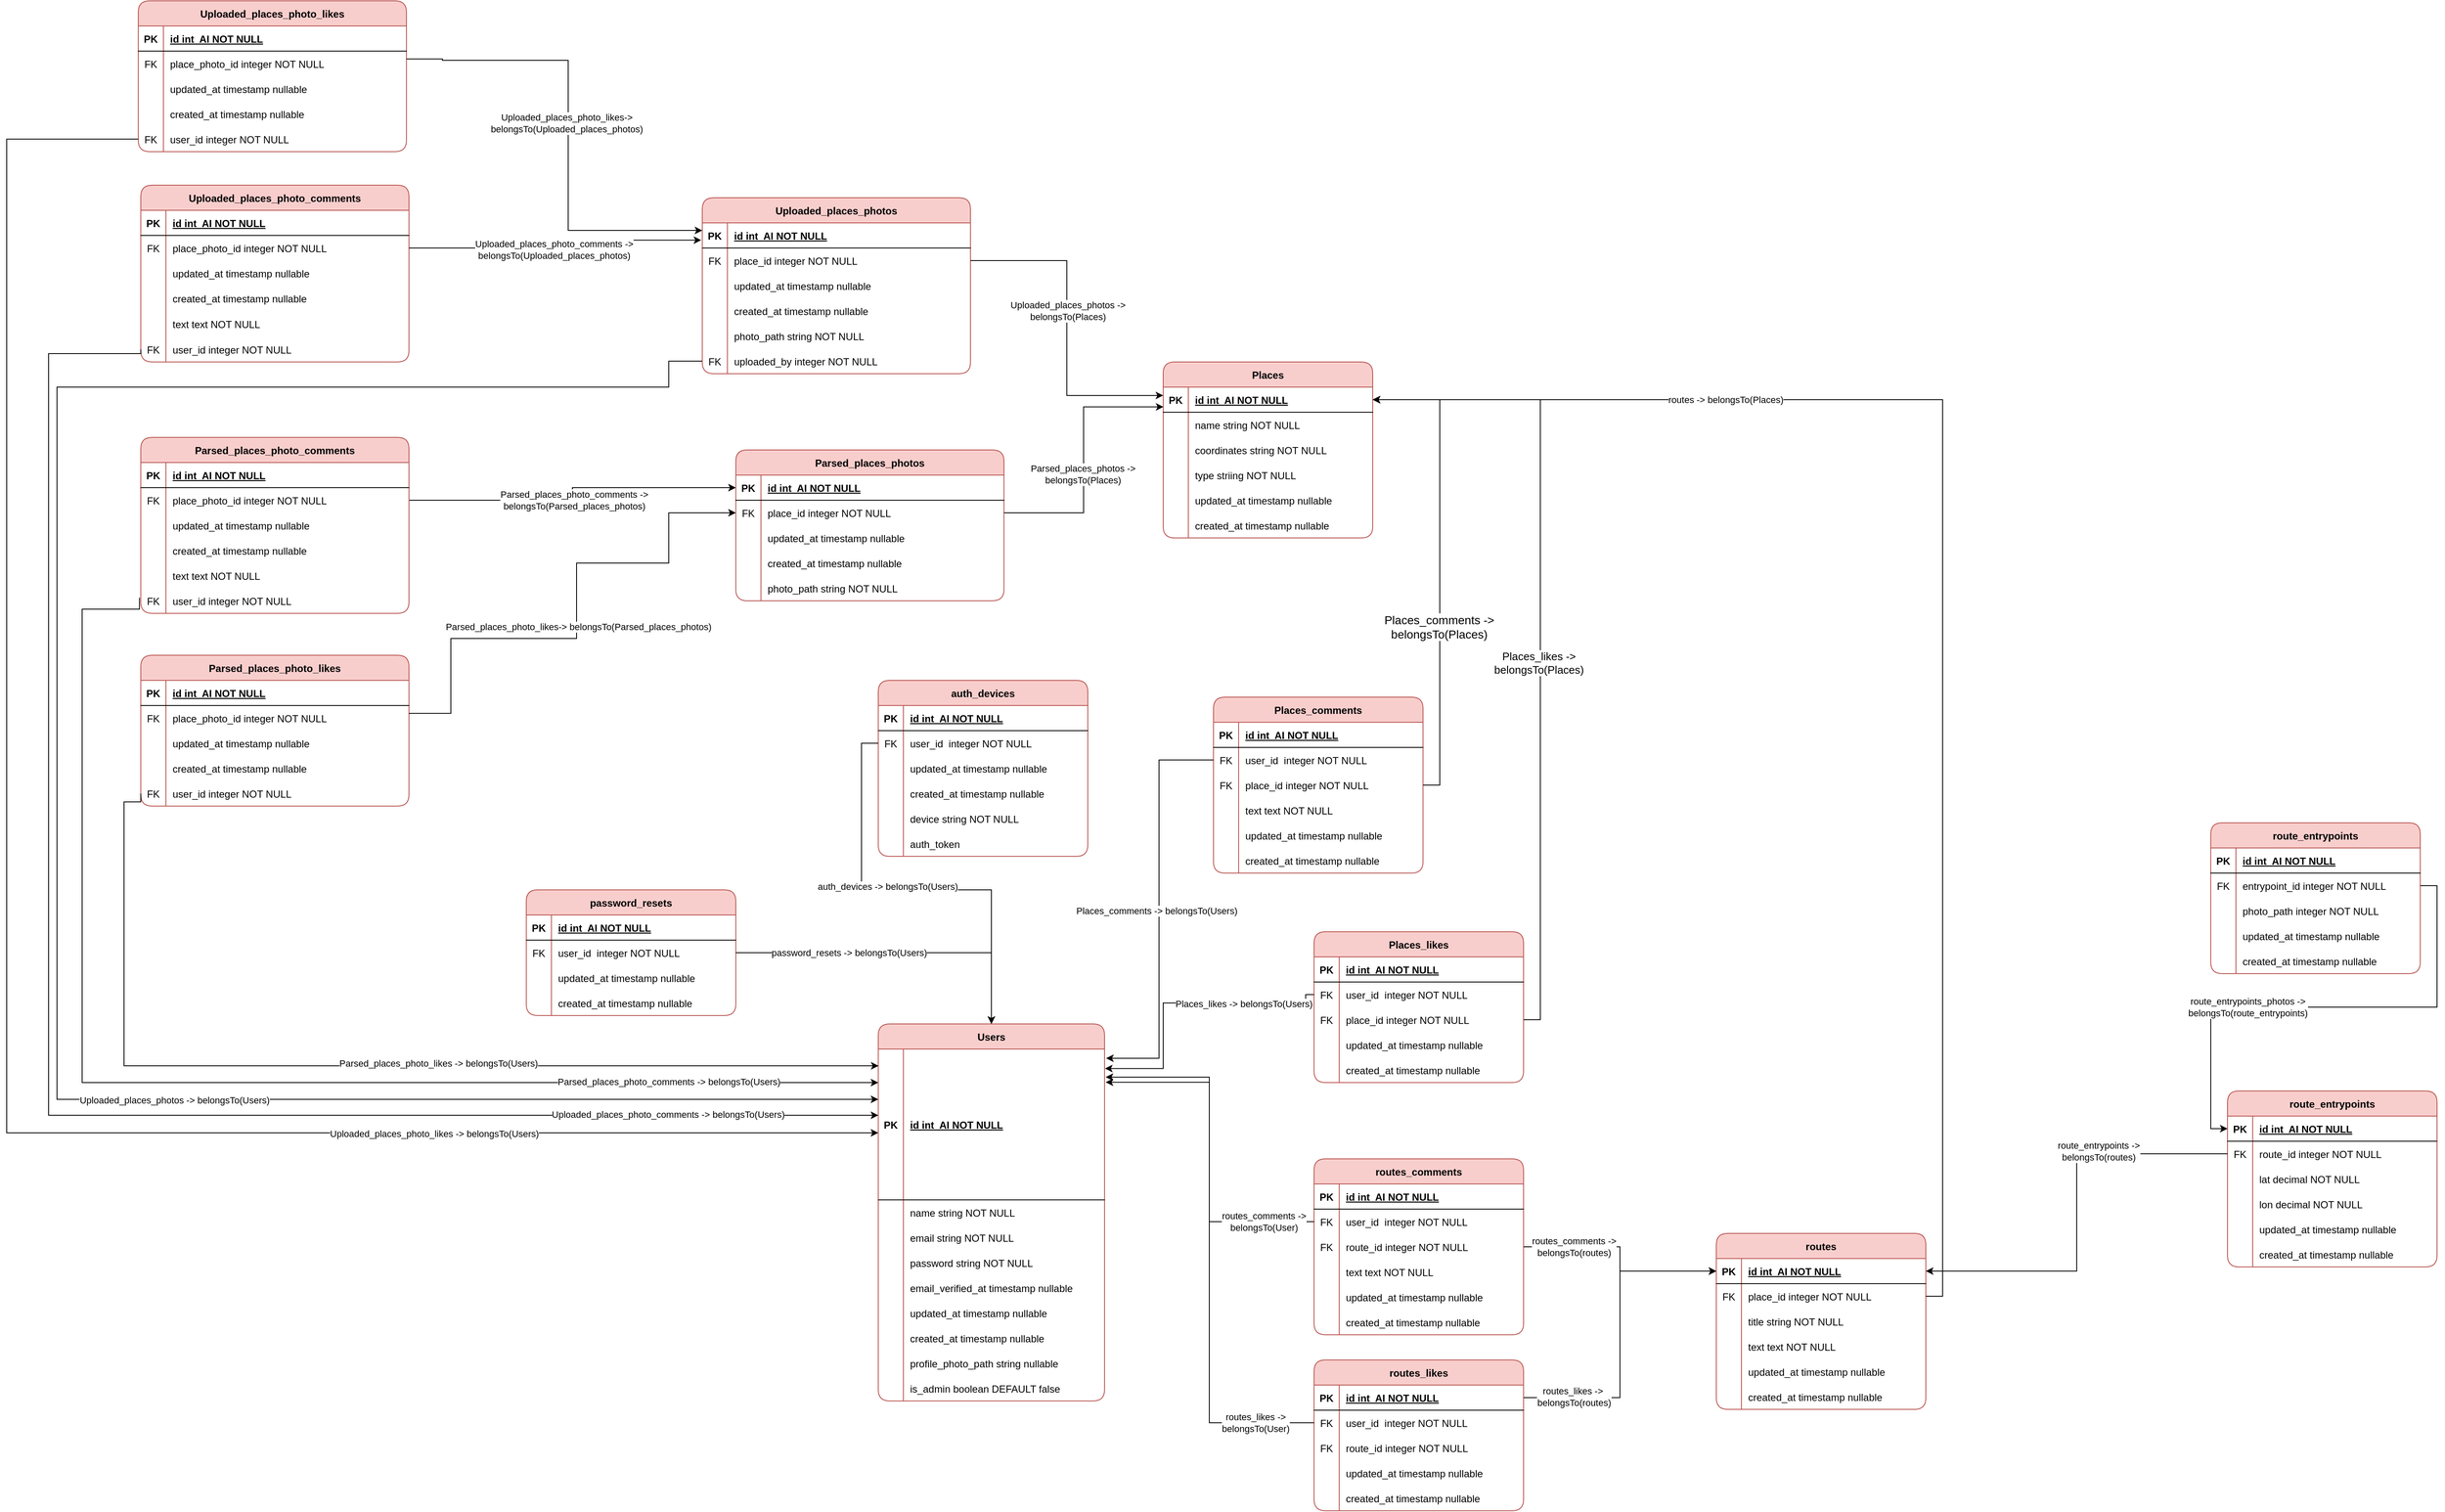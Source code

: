 <mxfile version="21.6.9" type="github">
  <diagram id="R2lEEEUBdFMjLlhIrx00" name="Page-1">
    <mxGraphModel dx="6050" dy="2880" grid="1" gridSize="10" guides="1" tooltips="1" connect="1" arrows="1" fold="1" page="1" pageScale="1" pageWidth="850" pageHeight="1100" background="none" math="0" shadow="0" extFonts="Permanent Marker^https://fonts.googleapis.com/css?family=Permanent+Marker">
      <root>
        <mxCell id="0" />
        <mxCell id="1" parent="0" />
        <mxCell id="C-vyLk0tnHw3VtMMgP7b-23" value="Users" style="shape=table;startSize=30;container=1;collapsible=1;childLayout=tableLayout;fixedRows=1;rowLines=0;fontStyle=1;align=center;resizeLast=1;fillColor=#f8cecc;strokeColor=#b85450;rounded=1;" parent="1" vertex="1">
          <mxGeometry x="-960" y="720" width="270" height="450" as="geometry">
            <mxRectangle x="-960" y="720" width="70" height="30" as="alternateBounds" />
          </mxGeometry>
        </mxCell>
        <mxCell id="C-vyLk0tnHw3VtMMgP7b-24" value="" style="shape=partialRectangle;collapsible=0;dropTarget=0;pointerEvents=0;fillColor=none;points=[[0,0.5],[1,0.5]];portConstraint=eastwest;top=0;left=0;right=0;bottom=1;" parent="C-vyLk0tnHw3VtMMgP7b-23" vertex="1">
          <mxGeometry y="30" width="270" height="180" as="geometry" />
        </mxCell>
        <mxCell id="C-vyLk0tnHw3VtMMgP7b-25" value="PK" style="shape=partialRectangle;overflow=hidden;connectable=0;fillColor=none;top=0;left=0;bottom=0;right=0;fontStyle=1;" parent="C-vyLk0tnHw3VtMMgP7b-24" vertex="1">
          <mxGeometry width="30" height="180" as="geometry">
            <mxRectangle width="30" height="180" as="alternateBounds" />
          </mxGeometry>
        </mxCell>
        <mxCell id="C-vyLk0tnHw3VtMMgP7b-26" value="id int  AI NOT NULL " style="shape=partialRectangle;overflow=hidden;connectable=0;fillColor=none;top=0;left=0;bottom=0;right=0;align=left;spacingLeft=6;fontStyle=5;" parent="C-vyLk0tnHw3VtMMgP7b-24" vertex="1">
          <mxGeometry x="30" width="240" height="180" as="geometry">
            <mxRectangle width="240" height="180" as="alternateBounds" />
          </mxGeometry>
        </mxCell>
        <mxCell id="C-vyLk0tnHw3VtMMgP7b-27" value="" style="shape=partialRectangle;collapsible=0;dropTarget=0;pointerEvents=0;fillColor=none;points=[[0,0.5],[1,0.5]];portConstraint=eastwest;top=0;left=0;right=0;bottom=0;" parent="C-vyLk0tnHw3VtMMgP7b-23" vertex="1">
          <mxGeometry y="210" width="270" height="30" as="geometry" />
        </mxCell>
        <mxCell id="C-vyLk0tnHw3VtMMgP7b-28" value="" style="shape=partialRectangle;overflow=hidden;connectable=0;fillColor=none;top=0;left=0;bottom=0;right=0;" parent="C-vyLk0tnHw3VtMMgP7b-27" vertex="1">
          <mxGeometry width="30" height="30" as="geometry">
            <mxRectangle width="30" height="30" as="alternateBounds" />
          </mxGeometry>
        </mxCell>
        <mxCell id="C-vyLk0tnHw3VtMMgP7b-29" value="name string NOT NULL" style="shape=partialRectangle;overflow=hidden;connectable=0;fillColor=none;top=0;left=0;bottom=0;right=0;align=left;spacingLeft=6;" parent="C-vyLk0tnHw3VtMMgP7b-27" vertex="1">
          <mxGeometry x="30" width="240" height="30" as="geometry">
            <mxRectangle width="240" height="30" as="alternateBounds" />
          </mxGeometry>
        </mxCell>
        <mxCell id="114NQPg1-UBSKTQf2YcP-9" style="shape=partialRectangle;collapsible=0;dropTarget=0;pointerEvents=0;fillColor=none;points=[[0,0.5],[1,0.5]];portConstraint=eastwest;top=0;left=0;right=0;bottom=0;" parent="C-vyLk0tnHw3VtMMgP7b-23" vertex="1">
          <mxGeometry y="240" width="270" height="30" as="geometry" />
        </mxCell>
        <mxCell id="114NQPg1-UBSKTQf2YcP-10" style="shape=partialRectangle;overflow=hidden;connectable=0;fillColor=none;top=0;left=0;bottom=0;right=0;" parent="114NQPg1-UBSKTQf2YcP-9" vertex="1">
          <mxGeometry width="30" height="30" as="geometry">
            <mxRectangle width="30" height="30" as="alternateBounds" />
          </mxGeometry>
        </mxCell>
        <mxCell id="114NQPg1-UBSKTQf2YcP-11" value="email string NOT NULL" style="shape=partialRectangle;overflow=hidden;connectable=0;fillColor=none;top=0;left=0;bottom=0;right=0;align=left;spacingLeft=6;" parent="114NQPg1-UBSKTQf2YcP-9" vertex="1">
          <mxGeometry x="30" width="240" height="30" as="geometry">
            <mxRectangle width="240" height="30" as="alternateBounds" />
          </mxGeometry>
        </mxCell>
        <mxCell id="114NQPg1-UBSKTQf2YcP-12" style="shape=partialRectangle;collapsible=0;dropTarget=0;pointerEvents=0;fillColor=none;points=[[0,0.5],[1,0.5]];portConstraint=eastwest;top=0;left=0;right=0;bottom=0;" parent="C-vyLk0tnHw3VtMMgP7b-23" vertex="1">
          <mxGeometry y="270" width="270" height="30" as="geometry" />
        </mxCell>
        <mxCell id="114NQPg1-UBSKTQf2YcP-13" style="shape=partialRectangle;overflow=hidden;connectable=0;fillColor=none;top=0;left=0;bottom=0;right=0;" parent="114NQPg1-UBSKTQf2YcP-12" vertex="1">
          <mxGeometry width="30" height="30" as="geometry">
            <mxRectangle width="30" height="30" as="alternateBounds" />
          </mxGeometry>
        </mxCell>
        <mxCell id="114NQPg1-UBSKTQf2YcP-14" value="password string NOT NULL" style="shape=partialRectangle;overflow=hidden;connectable=0;fillColor=none;top=0;left=0;bottom=0;right=0;align=left;spacingLeft=6;" parent="114NQPg1-UBSKTQf2YcP-12" vertex="1">
          <mxGeometry x="30" width="240" height="30" as="geometry">
            <mxRectangle width="240" height="30" as="alternateBounds" />
          </mxGeometry>
        </mxCell>
        <mxCell id="114NQPg1-UBSKTQf2YcP-15" style="shape=partialRectangle;collapsible=0;dropTarget=0;pointerEvents=0;fillColor=none;points=[[0,0.5],[1,0.5]];portConstraint=eastwest;top=0;left=0;right=0;bottom=0;" parent="C-vyLk0tnHw3VtMMgP7b-23" vertex="1">
          <mxGeometry y="300" width="270" height="30" as="geometry" />
        </mxCell>
        <mxCell id="114NQPg1-UBSKTQf2YcP-16" style="shape=partialRectangle;overflow=hidden;connectable=0;fillColor=none;top=0;left=0;bottom=0;right=0;" parent="114NQPg1-UBSKTQf2YcP-15" vertex="1">
          <mxGeometry width="30" height="30" as="geometry">
            <mxRectangle width="30" height="30" as="alternateBounds" />
          </mxGeometry>
        </mxCell>
        <mxCell id="114NQPg1-UBSKTQf2YcP-17" value="email_verified_at timestamp nullable" style="shape=partialRectangle;overflow=hidden;connectable=0;fillColor=none;top=0;left=0;bottom=0;right=0;align=left;spacingLeft=6;" parent="114NQPg1-UBSKTQf2YcP-15" vertex="1">
          <mxGeometry x="30" width="240" height="30" as="geometry">
            <mxRectangle width="240" height="30" as="alternateBounds" />
          </mxGeometry>
        </mxCell>
        <mxCell id="114NQPg1-UBSKTQf2YcP-18" style="shape=partialRectangle;collapsible=0;dropTarget=0;pointerEvents=0;fillColor=none;points=[[0,0.5],[1,0.5]];portConstraint=eastwest;top=0;left=0;right=0;bottom=0;" parent="C-vyLk0tnHw3VtMMgP7b-23" vertex="1">
          <mxGeometry y="330" width="270" height="30" as="geometry" />
        </mxCell>
        <mxCell id="114NQPg1-UBSKTQf2YcP-19" style="shape=partialRectangle;overflow=hidden;connectable=0;fillColor=none;top=0;left=0;bottom=0;right=0;" parent="114NQPg1-UBSKTQf2YcP-18" vertex="1">
          <mxGeometry width="30" height="30" as="geometry">
            <mxRectangle width="30" height="30" as="alternateBounds" />
          </mxGeometry>
        </mxCell>
        <mxCell id="114NQPg1-UBSKTQf2YcP-20" value="updated_at timestamp nullable" style="shape=partialRectangle;overflow=hidden;connectable=0;fillColor=none;top=0;left=0;bottom=0;right=0;align=left;spacingLeft=6;" parent="114NQPg1-UBSKTQf2YcP-18" vertex="1">
          <mxGeometry x="30" width="240" height="30" as="geometry">
            <mxRectangle width="240" height="30" as="alternateBounds" />
          </mxGeometry>
        </mxCell>
        <mxCell id="114NQPg1-UBSKTQf2YcP-21" style="shape=partialRectangle;collapsible=0;dropTarget=0;pointerEvents=0;fillColor=none;points=[[0,0.5],[1,0.5]];portConstraint=eastwest;top=0;left=0;right=0;bottom=0;" parent="C-vyLk0tnHw3VtMMgP7b-23" vertex="1">
          <mxGeometry y="360" width="270" height="30" as="geometry" />
        </mxCell>
        <mxCell id="114NQPg1-UBSKTQf2YcP-22" style="shape=partialRectangle;overflow=hidden;connectable=0;fillColor=none;top=0;left=0;bottom=0;right=0;" parent="114NQPg1-UBSKTQf2YcP-21" vertex="1">
          <mxGeometry width="30" height="30" as="geometry">
            <mxRectangle width="30" height="30" as="alternateBounds" />
          </mxGeometry>
        </mxCell>
        <mxCell id="114NQPg1-UBSKTQf2YcP-23" value="created_at timestamp nullable" style="shape=partialRectangle;overflow=hidden;connectable=0;fillColor=none;top=0;left=0;bottom=0;right=0;align=left;spacingLeft=6;" parent="114NQPg1-UBSKTQf2YcP-21" vertex="1">
          <mxGeometry x="30" width="240" height="30" as="geometry">
            <mxRectangle width="240" height="30" as="alternateBounds" />
          </mxGeometry>
        </mxCell>
        <mxCell id="114NQPg1-UBSKTQf2YcP-56" style="shape=partialRectangle;collapsible=0;dropTarget=0;pointerEvents=0;fillColor=none;points=[[0,0.5],[1,0.5]];portConstraint=eastwest;top=0;left=0;right=0;bottom=0;" parent="C-vyLk0tnHw3VtMMgP7b-23" vertex="1">
          <mxGeometry y="390" width="270" height="30" as="geometry" />
        </mxCell>
        <mxCell id="114NQPg1-UBSKTQf2YcP-57" style="shape=partialRectangle;overflow=hidden;connectable=0;fillColor=none;top=0;left=0;bottom=0;right=0;" parent="114NQPg1-UBSKTQf2YcP-56" vertex="1">
          <mxGeometry width="30" height="30" as="geometry">
            <mxRectangle width="30" height="30" as="alternateBounds" />
          </mxGeometry>
        </mxCell>
        <mxCell id="114NQPg1-UBSKTQf2YcP-58" value="profile_photo_path string nullable" style="shape=partialRectangle;overflow=hidden;connectable=0;fillColor=none;top=0;left=0;bottom=0;right=0;align=left;spacingLeft=6;" parent="114NQPg1-UBSKTQf2YcP-56" vertex="1">
          <mxGeometry x="30" width="240" height="30" as="geometry">
            <mxRectangle width="240" height="30" as="alternateBounds" />
          </mxGeometry>
        </mxCell>
        <mxCell id="114NQPg1-UBSKTQf2YcP-159" style="shape=partialRectangle;collapsible=0;dropTarget=0;pointerEvents=0;fillColor=none;points=[[0,0.5],[1,0.5]];portConstraint=eastwest;top=0;left=0;right=0;bottom=0;" parent="C-vyLk0tnHw3VtMMgP7b-23" vertex="1">
          <mxGeometry y="420" width="270" height="30" as="geometry" />
        </mxCell>
        <mxCell id="114NQPg1-UBSKTQf2YcP-160" style="shape=partialRectangle;overflow=hidden;connectable=0;fillColor=none;top=0;left=0;bottom=0;right=0;" parent="114NQPg1-UBSKTQf2YcP-159" vertex="1">
          <mxGeometry width="30" height="30" as="geometry">
            <mxRectangle width="30" height="30" as="alternateBounds" />
          </mxGeometry>
        </mxCell>
        <mxCell id="114NQPg1-UBSKTQf2YcP-161" value="is_admin boolean DEFAULT false" style="shape=partialRectangle;overflow=hidden;connectable=0;fillColor=none;top=0;left=0;bottom=0;right=0;align=left;spacingLeft=6;" parent="114NQPg1-UBSKTQf2YcP-159" vertex="1">
          <mxGeometry x="30" width="240" height="30" as="geometry">
            <mxRectangle width="240" height="30" as="alternateBounds" />
          </mxGeometry>
        </mxCell>
        <mxCell id="114NQPg1-UBSKTQf2YcP-62" value="Places" style="shape=table;startSize=30;container=1;collapsible=1;childLayout=tableLayout;fixedRows=1;rowLines=0;fontStyle=1;align=center;resizeLast=1;fillColor=#f8cecc;strokeColor=#b85450;rounded=1;" parent="1" vertex="1">
          <mxGeometry x="-620" y="-70" width="250" height="210" as="geometry">
            <mxRectangle x="120" y="120" width="70" height="30" as="alternateBounds" />
          </mxGeometry>
        </mxCell>
        <mxCell id="114NQPg1-UBSKTQf2YcP-63" value="" style="shape=partialRectangle;collapsible=0;dropTarget=0;pointerEvents=0;fillColor=none;points=[[0,0.5],[1,0.5]];portConstraint=eastwest;top=0;left=0;right=0;bottom=1;" parent="114NQPg1-UBSKTQf2YcP-62" vertex="1">
          <mxGeometry y="30" width="250" height="30" as="geometry" />
        </mxCell>
        <mxCell id="114NQPg1-UBSKTQf2YcP-64" value="PK" style="shape=partialRectangle;overflow=hidden;connectable=0;fillColor=none;top=0;left=0;bottom=0;right=0;fontStyle=1;" parent="114NQPg1-UBSKTQf2YcP-63" vertex="1">
          <mxGeometry width="30" height="30" as="geometry">
            <mxRectangle width="30" height="30" as="alternateBounds" />
          </mxGeometry>
        </mxCell>
        <mxCell id="114NQPg1-UBSKTQf2YcP-65" value="id int  AI NOT NULL " style="shape=partialRectangle;overflow=hidden;connectable=0;fillColor=none;top=0;left=0;bottom=0;right=0;align=left;spacingLeft=6;fontStyle=5;" parent="114NQPg1-UBSKTQf2YcP-63" vertex="1">
          <mxGeometry x="30" width="220" height="30" as="geometry">
            <mxRectangle width="220" height="30" as="alternateBounds" />
          </mxGeometry>
        </mxCell>
        <mxCell id="114NQPg1-UBSKTQf2YcP-66" value="" style="shape=partialRectangle;collapsible=0;dropTarget=0;pointerEvents=0;fillColor=none;points=[[0,0.5],[1,0.5]];portConstraint=eastwest;top=0;left=0;right=0;bottom=0;" parent="114NQPg1-UBSKTQf2YcP-62" vertex="1">
          <mxGeometry y="60" width="250" height="30" as="geometry" />
        </mxCell>
        <mxCell id="114NQPg1-UBSKTQf2YcP-67" value="" style="shape=partialRectangle;overflow=hidden;connectable=0;fillColor=none;top=0;left=0;bottom=0;right=0;" parent="114NQPg1-UBSKTQf2YcP-66" vertex="1">
          <mxGeometry width="30" height="30" as="geometry">
            <mxRectangle width="30" height="30" as="alternateBounds" />
          </mxGeometry>
        </mxCell>
        <mxCell id="114NQPg1-UBSKTQf2YcP-68" value="name string NOT NULL" style="shape=partialRectangle;overflow=hidden;connectable=0;fillColor=none;top=0;left=0;bottom=0;right=0;align=left;spacingLeft=6;" parent="114NQPg1-UBSKTQf2YcP-66" vertex="1">
          <mxGeometry x="30" width="220" height="30" as="geometry">
            <mxRectangle width="220" height="30" as="alternateBounds" />
          </mxGeometry>
        </mxCell>
        <mxCell id="114NQPg1-UBSKTQf2YcP-69" style="shape=partialRectangle;collapsible=0;dropTarget=0;pointerEvents=0;fillColor=none;points=[[0,0.5],[1,0.5]];portConstraint=eastwest;top=0;left=0;right=0;bottom=0;" parent="114NQPg1-UBSKTQf2YcP-62" vertex="1">
          <mxGeometry y="90" width="250" height="30" as="geometry" />
        </mxCell>
        <mxCell id="114NQPg1-UBSKTQf2YcP-70" style="shape=partialRectangle;overflow=hidden;connectable=0;fillColor=none;top=0;left=0;bottom=0;right=0;" parent="114NQPg1-UBSKTQf2YcP-69" vertex="1">
          <mxGeometry width="30" height="30" as="geometry">
            <mxRectangle width="30" height="30" as="alternateBounds" />
          </mxGeometry>
        </mxCell>
        <mxCell id="114NQPg1-UBSKTQf2YcP-71" value="coordinates string NOT NULL" style="shape=partialRectangle;overflow=hidden;connectable=0;fillColor=none;top=0;left=0;bottom=0;right=0;align=left;spacingLeft=6;" parent="114NQPg1-UBSKTQf2YcP-69" vertex="1">
          <mxGeometry x="30" width="220" height="30" as="geometry">
            <mxRectangle width="220" height="30" as="alternateBounds" />
          </mxGeometry>
        </mxCell>
        <mxCell id="114NQPg1-UBSKTQf2YcP-72" style="shape=partialRectangle;collapsible=0;dropTarget=0;pointerEvents=0;fillColor=none;points=[[0,0.5],[1,0.5]];portConstraint=eastwest;top=0;left=0;right=0;bottom=0;" parent="114NQPg1-UBSKTQf2YcP-62" vertex="1">
          <mxGeometry y="120" width="250" height="30" as="geometry" />
        </mxCell>
        <mxCell id="114NQPg1-UBSKTQf2YcP-73" style="shape=partialRectangle;overflow=hidden;connectable=0;fillColor=none;top=0;left=0;bottom=0;right=0;" parent="114NQPg1-UBSKTQf2YcP-72" vertex="1">
          <mxGeometry width="30" height="30" as="geometry">
            <mxRectangle width="30" height="30" as="alternateBounds" />
          </mxGeometry>
        </mxCell>
        <mxCell id="114NQPg1-UBSKTQf2YcP-74" value="type striing NOT NULL" style="shape=partialRectangle;overflow=hidden;connectable=0;fillColor=none;top=0;left=0;bottom=0;right=0;align=left;spacingLeft=6;" parent="114NQPg1-UBSKTQf2YcP-72" vertex="1">
          <mxGeometry x="30" width="220" height="30" as="geometry">
            <mxRectangle width="220" height="30" as="alternateBounds" />
          </mxGeometry>
        </mxCell>
        <mxCell id="114NQPg1-UBSKTQf2YcP-78" style="shape=partialRectangle;collapsible=0;dropTarget=0;pointerEvents=0;fillColor=none;points=[[0,0.5],[1,0.5]];portConstraint=eastwest;top=0;left=0;right=0;bottom=0;" parent="114NQPg1-UBSKTQf2YcP-62" vertex="1">
          <mxGeometry y="150" width="250" height="30" as="geometry" />
        </mxCell>
        <mxCell id="114NQPg1-UBSKTQf2YcP-79" style="shape=partialRectangle;overflow=hidden;connectable=0;fillColor=none;top=0;left=0;bottom=0;right=0;" parent="114NQPg1-UBSKTQf2YcP-78" vertex="1">
          <mxGeometry width="30" height="30" as="geometry">
            <mxRectangle width="30" height="30" as="alternateBounds" />
          </mxGeometry>
        </mxCell>
        <mxCell id="114NQPg1-UBSKTQf2YcP-80" value="updated_at timestamp nullable" style="shape=partialRectangle;overflow=hidden;connectable=0;fillColor=none;top=0;left=0;bottom=0;right=0;align=left;spacingLeft=6;" parent="114NQPg1-UBSKTQf2YcP-78" vertex="1">
          <mxGeometry x="30" width="220" height="30" as="geometry">
            <mxRectangle width="220" height="30" as="alternateBounds" />
          </mxGeometry>
        </mxCell>
        <mxCell id="114NQPg1-UBSKTQf2YcP-81" style="shape=partialRectangle;collapsible=0;dropTarget=0;pointerEvents=0;fillColor=none;points=[[0,0.5],[1,0.5]];portConstraint=eastwest;top=0;left=0;right=0;bottom=0;" parent="114NQPg1-UBSKTQf2YcP-62" vertex="1">
          <mxGeometry y="180" width="250" height="30" as="geometry" />
        </mxCell>
        <mxCell id="114NQPg1-UBSKTQf2YcP-82" style="shape=partialRectangle;overflow=hidden;connectable=0;fillColor=none;top=0;left=0;bottom=0;right=0;" parent="114NQPg1-UBSKTQf2YcP-81" vertex="1">
          <mxGeometry width="30" height="30" as="geometry">
            <mxRectangle width="30" height="30" as="alternateBounds" />
          </mxGeometry>
        </mxCell>
        <mxCell id="114NQPg1-UBSKTQf2YcP-83" value="created_at timestamp nullable" style="shape=partialRectangle;overflow=hidden;connectable=0;fillColor=none;top=0;left=0;bottom=0;right=0;align=left;spacingLeft=6;" parent="114NQPg1-UBSKTQf2YcP-81" vertex="1">
          <mxGeometry x="30" width="220" height="30" as="geometry">
            <mxRectangle width="220" height="30" as="alternateBounds" />
          </mxGeometry>
        </mxCell>
        <mxCell id="114NQPg1-UBSKTQf2YcP-89" value="Places_comments" style="shape=table;startSize=30;container=1;collapsible=1;childLayout=tableLayout;fixedRows=1;rowLines=0;fontStyle=1;align=center;resizeLast=1;fillColor=#f8cecc;strokeColor=#b85450;rounded=1;" parent="1" vertex="1">
          <mxGeometry x="-560" y="330" width="250" height="210" as="geometry">
            <mxRectangle x="120" y="120" width="70" height="30" as="alternateBounds" />
          </mxGeometry>
        </mxCell>
        <mxCell id="114NQPg1-UBSKTQf2YcP-90" value="" style="shape=partialRectangle;collapsible=0;dropTarget=0;pointerEvents=0;fillColor=none;points=[[0,0.5],[1,0.5]];portConstraint=eastwest;top=0;left=0;right=0;bottom=1;" parent="114NQPg1-UBSKTQf2YcP-89" vertex="1">
          <mxGeometry y="30" width="250" height="30" as="geometry" />
        </mxCell>
        <mxCell id="114NQPg1-UBSKTQf2YcP-91" value="PK" style="shape=partialRectangle;overflow=hidden;connectable=0;fillColor=none;top=0;left=0;bottom=0;right=0;fontStyle=1;" parent="114NQPg1-UBSKTQf2YcP-90" vertex="1">
          <mxGeometry width="30" height="30" as="geometry">
            <mxRectangle width="30" height="30" as="alternateBounds" />
          </mxGeometry>
        </mxCell>
        <mxCell id="114NQPg1-UBSKTQf2YcP-92" value="id int  AI NOT NULL " style="shape=partialRectangle;overflow=hidden;connectable=0;fillColor=none;top=0;left=0;bottom=0;right=0;align=left;spacingLeft=6;fontStyle=5;" parent="114NQPg1-UBSKTQf2YcP-90" vertex="1">
          <mxGeometry x="30" width="220" height="30" as="geometry">
            <mxRectangle width="220" height="30" as="alternateBounds" />
          </mxGeometry>
        </mxCell>
        <mxCell id="114NQPg1-UBSKTQf2YcP-93" value="" style="shape=partialRectangle;collapsible=0;dropTarget=0;pointerEvents=0;fillColor=none;points=[[0,0.5],[1,0.5]];portConstraint=eastwest;top=0;left=0;right=0;bottom=0;" parent="114NQPg1-UBSKTQf2YcP-89" vertex="1">
          <mxGeometry y="60" width="250" height="30" as="geometry" />
        </mxCell>
        <mxCell id="114NQPg1-UBSKTQf2YcP-94" value="FK" style="shape=partialRectangle;overflow=hidden;connectable=0;fillColor=none;top=0;left=0;bottom=0;right=0;" parent="114NQPg1-UBSKTQf2YcP-93" vertex="1">
          <mxGeometry width="30" height="30" as="geometry">
            <mxRectangle width="30" height="30" as="alternateBounds" />
          </mxGeometry>
        </mxCell>
        <mxCell id="114NQPg1-UBSKTQf2YcP-95" value="user_id  integer NOT NULL" style="shape=partialRectangle;overflow=hidden;connectable=0;fillColor=none;top=0;left=0;bottom=0;right=0;align=left;spacingLeft=6;" parent="114NQPg1-UBSKTQf2YcP-93" vertex="1">
          <mxGeometry x="30" width="220" height="30" as="geometry">
            <mxRectangle width="220" height="30" as="alternateBounds" />
          </mxGeometry>
        </mxCell>
        <mxCell id="114NQPg1-UBSKTQf2YcP-96" style="shape=partialRectangle;collapsible=0;dropTarget=0;pointerEvents=0;fillColor=none;points=[[0,0.5],[1,0.5]];portConstraint=eastwest;top=0;left=0;right=0;bottom=0;" parent="114NQPg1-UBSKTQf2YcP-89" vertex="1">
          <mxGeometry y="90" width="250" height="30" as="geometry" />
        </mxCell>
        <mxCell id="114NQPg1-UBSKTQf2YcP-97" value="FK" style="shape=partialRectangle;overflow=hidden;connectable=0;fillColor=none;top=0;left=0;bottom=0;right=0;" parent="114NQPg1-UBSKTQf2YcP-96" vertex="1">
          <mxGeometry width="30" height="30" as="geometry">
            <mxRectangle width="30" height="30" as="alternateBounds" />
          </mxGeometry>
        </mxCell>
        <mxCell id="114NQPg1-UBSKTQf2YcP-98" value="place_id integer NOT NULL" style="shape=partialRectangle;overflow=hidden;connectable=0;fillColor=none;top=0;left=0;bottom=0;right=0;align=left;spacingLeft=6;" parent="114NQPg1-UBSKTQf2YcP-96" vertex="1">
          <mxGeometry x="30" width="220" height="30" as="geometry">
            <mxRectangle width="220" height="30" as="alternateBounds" />
          </mxGeometry>
        </mxCell>
        <mxCell id="114NQPg1-UBSKTQf2YcP-99" style="shape=partialRectangle;collapsible=0;dropTarget=0;pointerEvents=0;fillColor=none;points=[[0,0.5],[1,0.5]];portConstraint=eastwest;top=0;left=0;right=0;bottom=0;" parent="114NQPg1-UBSKTQf2YcP-89" vertex="1">
          <mxGeometry y="120" width="250" height="30" as="geometry" />
        </mxCell>
        <mxCell id="114NQPg1-UBSKTQf2YcP-100" style="shape=partialRectangle;overflow=hidden;connectable=0;fillColor=none;top=0;left=0;bottom=0;right=0;" parent="114NQPg1-UBSKTQf2YcP-99" vertex="1">
          <mxGeometry width="30" height="30" as="geometry">
            <mxRectangle width="30" height="30" as="alternateBounds" />
          </mxGeometry>
        </mxCell>
        <mxCell id="114NQPg1-UBSKTQf2YcP-101" value="text text NOT NULL" style="shape=partialRectangle;overflow=hidden;connectable=0;fillColor=none;top=0;left=0;bottom=0;right=0;align=left;spacingLeft=6;" parent="114NQPg1-UBSKTQf2YcP-99" vertex="1">
          <mxGeometry x="30" width="220" height="30" as="geometry">
            <mxRectangle width="220" height="30" as="alternateBounds" />
          </mxGeometry>
        </mxCell>
        <mxCell id="114NQPg1-UBSKTQf2YcP-102" style="shape=partialRectangle;collapsible=0;dropTarget=0;pointerEvents=0;fillColor=none;points=[[0,0.5],[1,0.5]];portConstraint=eastwest;top=0;left=0;right=0;bottom=0;" parent="114NQPg1-UBSKTQf2YcP-89" vertex="1">
          <mxGeometry y="150" width="250" height="30" as="geometry" />
        </mxCell>
        <mxCell id="114NQPg1-UBSKTQf2YcP-103" style="shape=partialRectangle;overflow=hidden;connectable=0;fillColor=none;top=0;left=0;bottom=0;right=0;" parent="114NQPg1-UBSKTQf2YcP-102" vertex="1">
          <mxGeometry width="30" height="30" as="geometry">
            <mxRectangle width="30" height="30" as="alternateBounds" />
          </mxGeometry>
        </mxCell>
        <mxCell id="114NQPg1-UBSKTQf2YcP-104" value="updated_at timestamp nullable" style="shape=partialRectangle;overflow=hidden;connectable=0;fillColor=none;top=0;left=0;bottom=0;right=0;align=left;spacingLeft=6;" parent="114NQPg1-UBSKTQf2YcP-102" vertex="1">
          <mxGeometry x="30" width="220" height="30" as="geometry">
            <mxRectangle width="220" height="30" as="alternateBounds" />
          </mxGeometry>
        </mxCell>
        <mxCell id="114NQPg1-UBSKTQf2YcP-105" style="shape=partialRectangle;collapsible=0;dropTarget=0;pointerEvents=0;fillColor=none;points=[[0,0.5],[1,0.5]];portConstraint=eastwest;top=0;left=0;right=0;bottom=0;" parent="114NQPg1-UBSKTQf2YcP-89" vertex="1">
          <mxGeometry y="180" width="250" height="30" as="geometry" />
        </mxCell>
        <mxCell id="114NQPg1-UBSKTQf2YcP-106" style="shape=partialRectangle;overflow=hidden;connectable=0;fillColor=none;top=0;left=0;bottom=0;right=0;" parent="114NQPg1-UBSKTQf2YcP-105" vertex="1">
          <mxGeometry width="30" height="30" as="geometry">
            <mxRectangle width="30" height="30" as="alternateBounds" />
          </mxGeometry>
        </mxCell>
        <mxCell id="114NQPg1-UBSKTQf2YcP-107" value="created_at timestamp nullable" style="shape=partialRectangle;overflow=hidden;connectable=0;fillColor=none;top=0;left=0;bottom=0;right=0;align=left;spacingLeft=6;" parent="114NQPg1-UBSKTQf2YcP-105" vertex="1">
          <mxGeometry x="30" width="220" height="30" as="geometry">
            <mxRectangle width="220" height="30" as="alternateBounds" />
          </mxGeometry>
        </mxCell>
        <mxCell id="114NQPg1-UBSKTQf2YcP-133" value="Parsed_places_photos" style="shape=table;startSize=30;container=1;collapsible=1;childLayout=tableLayout;fixedRows=1;rowLines=0;fontStyle=1;align=center;resizeLast=1;fillColor=#f8cecc;strokeColor=#b85450;rounded=1;" parent="1" vertex="1">
          <mxGeometry x="-1130" y="35" width="320" height="180" as="geometry">
            <mxRectangle x="120" y="120" width="70" height="30" as="alternateBounds" />
          </mxGeometry>
        </mxCell>
        <mxCell id="114NQPg1-UBSKTQf2YcP-134" value="" style="shape=partialRectangle;collapsible=0;dropTarget=0;pointerEvents=0;fillColor=none;points=[[0,0.5],[1,0.5]];portConstraint=eastwest;top=0;left=0;right=0;bottom=1;" parent="114NQPg1-UBSKTQf2YcP-133" vertex="1">
          <mxGeometry y="30" width="320" height="30" as="geometry" />
        </mxCell>
        <mxCell id="114NQPg1-UBSKTQf2YcP-135" value="PK" style="shape=partialRectangle;overflow=hidden;connectable=0;fillColor=none;top=0;left=0;bottom=0;right=0;fontStyle=1;" parent="114NQPg1-UBSKTQf2YcP-134" vertex="1">
          <mxGeometry width="30" height="30" as="geometry">
            <mxRectangle width="30" height="30" as="alternateBounds" />
          </mxGeometry>
        </mxCell>
        <mxCell id="114NQPg1-UBSKTQf2YcP-136" value="id int  AI NOT NULL " style="shape=partialRectangle;overflow=hidden;connectable=0;fillColor=none;top=0;left=0;bottom=0;right=0;align=left;spacingLeft=6;fontStyle=5;" parent="114NQPg1-UBSKTQf2YcP-134" vertex="1">
          <mxGeometry x="30" width="290" height="30" as="geometry">
            <mxRectangle width="290" height="30" as="alternateBounds" />
          </mxGeometry>
        </mxCell>
        <mxCell id="114NQPg1-UBSKTQf2YcP-140" style="shape=partialRectangle;collapsible=0;dropTarget=0;pointerEvents=0;fillColor=none;points=[[0,0.5],[1,0.5]];portConstraint=eastwest;top=0;left=0;right=0;bottom=0;" parent="114NQPg1-UBSKTQf2YcP-133" vertex="1">
          <mxGeometry y="60" width="320" height="30" as="geometry" />
        </mxCell>
        <mxCell id="114NQPg1-UBSKTQf2YcP-141" value="FK" style="shape=partialRectangle;overflow=hidden;connectable=0;fillColor=none;top=0;left=0;bottom=0;right=0;" parent="114NQPg1-UBSKTQf2YcP-140" vertex="1">
          <mxGeometry width="30" height="30" as="geometry">
            <mxRectangle width="30" height="30" as="alternateBounds" />
          </mxGeometry>
        </mxCell>
        <mxCell id="114NQPg1-UBSKTQf2YcP-142" value="place_id integer NOT NULL" style="shape=partialRectangle;overflow=hidden;connectable=0;fillColor=none;top=0;left=0;bottom=0;right=0;align=left;spacingLeft=6;" parent="114NQPg1-UBSKTQf2YcP-140" vertex="1">
          <mxGeometry x="30" width="290" height="30" as="geometry">
            <mxRectangle width="290" height="30" as="alternateBounds" />
          </mxGeometry>
        </mxCell>
        <mxCell id="114NQPg1-UBSKTQf2YcP-146" style="shape=partialRectangle;collapsible=0;dropTarget=0;pointerEvents=0;fillColor=none;points=[[0,0.5],[1,0.5]];portConstraint=eastwest;top=0;left=0;right=0;bottom=0;" parent="114NQPg1-UBSKTQf2YcP-133" vertex="1">
          <mxGeometry y="90" width="320" height="30" as="geometry" />
        </mxCell>
        <mxCell id="114NQPg1-UBSKTQf2YcP-147" style="shape=partialRectangle;overflow=hidden;connectable=0;fillColor=none;top=0;left=0;bottom=0;right=0;" parent="114NQPg1-UBSKTQf2YcP-146" vertex="1">
          <mxGeometry width="30" height="30" as="geometry">
            <mxRectangle width="30" height="30" as="alternateBounds" />
          </mxGeometry>
        </mxCell>
        <mxCell id="114NQPg1-UBSKTQf2YcP-148" value="updated_at timestamp nullable" style="shape=partialRectangle;overflow=hidden;connectable=0;fillColor=none;top=0;left=0;bottom=0;right=0;align=left;spacingLeft=6;" parent="114NQPg1-UBSKTQf2YcP-146" vertex="1">
          <mxGeometry x="30" width="290" height="30" as="geometry">
            <mxRectangle width="290" height="30" as="alternateBounds" />
          </mxGeometry>
        </mxCell>
        <mxCell id="114NQPg1-UBSKTQf2YcP-149" style="shape=partialRectangle;collapsible=0;dropTarget=0;pointerEvents=0;fillColor=none;points=[[0,0.5],[1,0.5]];portConstraint=eastwest;top=0;left=0;right=0;bottom=0;" parent="114NQPg1-UBSKTQf2YcP-133" vertex="1">
          <mxGeometry y="120" width="320" height="30" as="geometry" />
        </mxCell>
        <mxCell id="114NQPg1-UBSKTQf2YcP-150" style="shape=partialRectangle;overflow=hidden;connectable=0;fillColor=none;top=0;left=0;bottom=0;right=0;" parent="114NQPg1-UBSKTQf2YcP-149" vertex="1">
          <mxGeometry width="30" height="30" as="geometry">
            <mxRectangle width="30" height="30" as="alternateBounds" />
          </mxGeometry>
        </mxCell>
        <mxCell id="114NQPg1-UBSKTQf2YcP-151" value="created_at timestamp nullable" style="shape=partialRectangle;overflow=hidden;connectable=0;fillColor=none;top=0;left=0;bottom=0;right=0;align=left;spacingLeft=6;" parent="114NQPg1-UBSKTQf2YcP-149" vertex="1">
          <mxGeometry x="30" width="290" height="30" as="geometry">
            <mxRectangle width="290" height="30" as="alternateBounds" />
          </mxGeometry>
        </mxCell>
        <mxCell id="114NQPg1-UBSKTQf2YcP-312" style="shape=partialRectangle;collapsible=0;dropTarget=0;pointerEvents=0;fillColor=none;points=[[0,0.5],[1,0.5]];portConstraint=eastwest;top=0;left=0;right=0;bottom=0;" parent="114NQPg1-UBSKTQf2YcP-133" vertex="1">
          <mxGeometry y="150" width="320" height="30" as="geometry" />
        </mxCell>
        <mxCell id="114NQPg1-UBSKTQf2YcP-313" style="shape=partialRectangle;overflow=hidden;connectable=0;fillColor=none;top=0;left=0;bottom=0;right=0;" parent="114NQPg1-UBSKTQf2YcP-312" vertex="1">
          <mxGeometry width="30" height="30" as="geometry">
            <mxRectangle width="30" height="30" as="alternateBounds" />
          </mxGeometry>
        </mxCell>
        <mxCell id="114NQPg1-UBSKTQf2YcP-314" value="photo_path string NOT NULL" style="shape=partialRectangle;overflow=hidden;connectable=0;fillColor=none;top=0;left=0;bottom=0;right=0;align=left;spacingLeft=6;" parent="114NQPg1-UBSKTQf2YcP-312" vertex="1">
          <mxGeometry x="30" width="290" height="30" as="geometry">
            <mxRectangle width="290" height="30" as="alternateBounds" />
          </mxGeometry>
        </mxCell>
        <mxCell id="114NQPg1-UBSKTQf2YcP-157" style="edgeStyle=orthogonalEdgeStyle;rounded=0;orthogonalLoop=1;jettySize=auto;html=1;exitX=1;exitY=0.5;exitDx=0;exitDy=0;entryX=0.001;entryY=0.786;entryDx=0;entryDy=0;entryPerimeter=0;" parent="1" source="114NQPg1-UBSKTQf2YcP-140" target="114NQPg1-UBSKTQf2YcP-63" edge="1">
          <mxGeometry relative="1" as="geometry" />
        </mxCell>
        <mxCell id="114NQPg1-UBSKTQf2YcP-158" value="Parsed_places_photos -&amp;gt; &lt;br&gt;belongsTo(Places)" style="edgeLabel;html=1;align=center;verticalAlign=middle;resizable=0;points=[];" parent="114NQPg1-UBSKTQf2YcP-157" vertex="1" connectable="0">
          <mxGeometry x="-0.107" y="1" relative="1" as="geometry">
            <mxPoint as="offset" />
          </mxGeometry>
        </mxCell>
        <mxCell id="114NQPg1-UBSKTQf2YcP-177" value="" style="edgeStyle=orthogonalEdgeStyle;rounded=0;orthogonalLoop=1;jettySize=auto;html=1;exitX=1;exitY=0.5;exitDx=0;exitDy=0;entryX=0;entryY=0.5;entryDx=0;entryDy=0;" parent="1" source="114NQPg1-UBSKTQf2YcP-167" target="114NQPg1-UBSKTQf2YcP-134" edge="1">
          <mxGeometry relative="1" as="geometry">
            <mxPoint x="-1190" y="80" as="targetPoint" />
          </mxGeometry>
        </mxCell>
        <mxCell id="114NQPg1-UBSKTQf2YcP-239" value="Parsed_places_photo_comments -&amp;gt; &lt;br&gt;belongsTo(Parsed_places_photos)" style="edgeLabel;html=1;align=center;verticalAlign=middle;resizable=0;points=[];" parent="114NQPg1-UBSKTQf2YcP-177" vertex="1" connectable="0">
          <mxGeometry x="-0.036" y="-2" relative="1" as="geometry">
            <mxPoint as="offset" />
          </mxGeometry>
        </mxCell>
        <mxCell id="114NQPg1-UBSKTQf2YcP-163" value="Parsed_places_photo_comments" style="shape=table;startSize=30;container=1;collapsible=1;childLayout=tableLayout;fixedRows=1;rowLines=0;fontStyle=1;align=center;resizeLast=1;fillColor=#f8cecc;strokeColor=#b85450;rounded=1;" parent="1" vertex="1">
          <mxGeometry x="-1840" y="20" width="320" height="210" as="geometry">
            <mxRectangle x="120" y="120" width="70" height="30" as="alternateBounds" />
          </mxGeometry>
        </mxCell>
        <mxCell id="114NQPg1-UBSKTQf2YcP-164" value="" style="shape=partialRectangle;collapsible=0;dropTarget=0;pointerEvents=0;fillColor=none;points=[[0,0.5],[1,0.5]];portConstraint=eastwest;top=0;left=0;right=0;bottom=1;" parent="114NQPg1-UBSKTQf2YcP-163" vertex="1">
          <mxGeometry y="30" width="320" height="30" as="geometry" />
        </mxCell>
        <mxCell id="114NQPg1-UBSKTQf2YcP-165" value="PK" style="shape=partialRectangle;overflow=hidden;connectable=0;fillColor=none;top=0;left=0;bottom=0;right=0;fontStyle=1;" parent="114NQPg1-UBSKTQf2YcP-164" vertex="1">
          <mxGeometry width="30" height="30" as="geometry">
            <mxRectangle width="30" height="30" as="alternateBounds" />
          </mxGeometry>
        </mxCell>
        <mxCell id="114NQPg1-UBSKTQf2YcP-166" value="id int  AI NOT NULL " style="shape=partialRectangle;overflow=hidden;connectable=0;fillColor=none;top=0;left=0;bottom=0;right=0;align=left;spacingLeft=6;fontStyle=5;" parent="114NQPg1-UBSKTQf2YcP-164" vertex="1">
          <mxGeometry x="30" width="290" height="30" as="geometry">
            <mxRectangle width="290" height="30" as="alternateBounds" />
          </mxGeometry>
        </mxCell>
        <mxCell id="114NQPg1-UBSKTQf2YcP-167" style="shape=partialRectangle;collapsible=0;dropTarget=0;pointerEvents=0;fillColor=none;points=[[0,0.5],[1,0.5]];portConstraint=eastwest;top=0;left=0;right=0;bottom=0;" parent="114NQPg1-UBSKTQf2YcP-163" vertex="1">
          <mxGeometry y="60" width="320" height="30" as="geometry" />
        </mxCell>
        <mxCell id="114NQPg1-UBSKTQf2YcP-168" value="FK" style="shape=partialRectangle;overflow=hidden;connectable=0;fillColor=none;top=0;left=0;bottom=0;right=0;" parent="114NQPg1-UBSKTQf2YcP-167" vertex="1">
          <mxGeometry width="30" height="30" as="geometry">
            <mxRectangle width="30" height="30" as="alternateBounds" />
          </mxGeometry>
        </mxCell>
        <mxCell id="114NQPg1-UBSKTQf2YcP-169" value="place_photo_id integer NOT NULL" style="shape=partialRectangle;overflow=hidden;connectable=0;fillColor=none;top=0;left=0;bottom=0;right=0;align=left;spacingLeft=6;" parent="114NQPg1-UBSKTQf2YcP-167" vertex="1">
          <mxGeometry x="30" width="290" height="30" as="geometry">
            <mxRectangle width="290" height="30" as="alternateBounds" />
          </mxGeometry>
        </mxCell>
        <mxCell id="114NQPg1-UBSKTQf2YcP-170" style="shape=partialRectangle;collapsible=0;dropTarget=0;pointerEvents=0;fillColor=none;points=[[0,0.5],[1,0.5]];portConstraint=eastwest;top=0;left=0;right=0;bottom=0;" parent="114NQPg1-UBSKTQf2YcP-163" vertex="1">
          <mxGeometry y="90" width="320" height="30" as="geometry" />
        </mxCell>
        <mxCell id="114NQPg1-UBSKTQf2YcP-171" style="shape=partialRectangle;overflow=hidden;connectable=0;fillColor=none;top=0;left=0;bottom=0;right=0;" parent="114NQPg1-UBSKTQf2YcP-170" vertex="1">
          <mxGeometry width="30" height="30" as="geometry">
            <mxRectangle width="30" height="30" as="alternateBounds" />
          </mxGeometry>
        </mxCell>
        <mxCell id="114NQPg1-UBSKTQf2YcP-172" value="updated_at timestamp nullable" style="shape=partialRectangle;overflow=hidden;connectable=0;fillColor=none;top=0;left=0;bottom=0;right=0;align=left;spacingLeft=6;" parent="114NQPg1-UBSKTQf2YcP-170" vertex="1">
          <mxGeometry x="30" width="290" height="30" as="geometry">
            <mxRectangle width="290" height="30" as="alternateBounds" />
          </mxGeometry>
        </mxCell>
        <mxCell id="114NQPg1-UBSKTQf2YcP-173" style="shape=partialRectangle;collapsible=0;dropTarget=0;pointerEvents=0;fillColor=none;points=[[0,0.5],[1,0.5]];portConstraint=eastwest;top=0;left=0;right=0;bottom=0;" parent="114NQPg1-UBSKTQf2YcP-163" vertex="1">
          <mxGeometry y="120" width="320" height="30" as="geometry" />
        </mxCell>
        <mxCell id="114NQPg1-UBSKTQf2YcP-174" style="shape=partialRectangle;overflow=hidden;connectable=0;fillColor=none;top=0;left=0;bottom=0;right=0;" parent="114NQPg1-UBSKTQf2YcP-173" vertex="1">
          <mxGeometry width="30" height="30" as="geometry">
            <mxRectangle width="30" height="30" as="alternateBounds" />
          </mxGeometry>
        </mxCell>
        <mxCell id="114NQPg1-UBSKTQf2YcP-175" value="created_at timestamp nullable" style="shape=partialRectangle;overflow=hidden;connectable=0;fillColor=none;top=0;left=0;bottom=0;right=0;align=left;spacingLeft=6;" parent="114NQPg1-UBSKTQf2YcP-173" vertex="1">
          <mxGeometry x="30" width="290" height="30" as="geometry">
            <mxRectangle width="290" height="30" as="alternateBounds" />
          </mxGeometry>
        </mxCell>
        <mxCell id="114NQPg1-UBSKTQf2YcP-178" style="shape=partialRectangle;collapsible=0;dropTarget=0;pointerEvents=0;fillColor=none;points=[[0,0.5],[1,0.5]];portConstraint=eastwest;top=0;left=0;right=0;bottom=0;" parent="114NQPg1-UBSKTQf2YcP-163" vertex="1">
          <mxGeometry y="150" width="320" height="30" as="geometry" />
        </mxCell>
        <mxCell id="114NQPg1-UBSKTQf2YcP-179" style="shape=partialRectangle;overflow=hidden;connectable=0;fillColor=none;top=0;left=0;bottom=0;right=0;" parent="114NQPg1-UBSKTQf2YcP-178" vertex="1">
          <mxGeometry width="30" height="30" as="geometry">
            <mxRectangle width="30" height="30" as="alternateBounds" />
          </mxGeometry>
        </mxCell>
        <mxCell id="114NQPg1-UBSKTQf2YcP-180" value="text text NOT NULL" style="shape=partialRectangle;overflow=hidden;connectable=0;fillColor=none;top=0;left=0;bottom=0;right=0;align=left;spacingLeft=6;" parent="114NQPg1-UBSKTQf2YcP-178" vertex="1">
          <mxGeometry x="30" width="290" height="30" as="geometry">
            <mxRectangle width="290" height="30" as="alternateBounds" />
          </mxGeometry>
        </mxCell>
        <mxCell id="114NQPg1-UBSKTQf2YcP-271" style="shape=partialRectangle;collapsible=0;dropTarget=0;pointerEvents=0;fillColor=none;points=[[0,0.5],[1,0.5]];portConstraint=eastwest;top=0;left=0;right=0;bottom=0;" parent="114NQPg1-UBSKTQf2YcP-163" vertex="1">
          <mxGeometry y="180" width="320" height="30" as="geometry" />
        </mxCell>
        <mxCell id="114NQPg1-UBSKTQf2YcP-272" value="FK" style="shape=partialRectangle;overflow=hidden;connectable=0;fillColor=none;top=0;left=0;bottom=0;right=0;" parent="114NQPg1-UBSKTQf2YcP-271" vertex="1">
          <mxGeometry width="30" height="30" as="geometry">
            <mxRectangle width="30" height="30" as="alternateBounds" />
          </mxGeometry>
        </mxCell>
        <mxCell id="114NQPg1-UBSKTQf2YcP-273" value="user_id integer NOT NULL" style="shape=partialRectangle;overflow=hidden;connectable=0;fillColor=none;top=0;left=0;bottom=0;right=0;align=left;spacingLeft=6;" parent="114NQPg1-UBSKTQf2YcP-271" vertex="1">
          <mxGeometry x="30" width="290" height="30" as="geometry">
            <mxRectangle width="290" height="30" as="alternateBounds" />
          </mxGeometry>
        </mxCell>
        <mxCell id="114NQPg1-UBSKTQf2YcP-210" value="Uploaded_places_photos" style="shape=table;startSize=30;container=1;collapsible=1;childLayout=tableLayout;fixedRows=1;rowLines=0;fontStyle=1;align=center;resizeLast=1;fillColor=#f8cecc;strokeColor=#b85450;rounded=1;" parent="1" vertex="1">
          <mxGeometry x="-1170" y="-266" width="320" height="210" as="geometry">
            <mxRectangle x="120" y="120" width="70" height="30" as="alternateBounds" />
          </mxGeometry>
        </mxCell>
        <mxCell id="114NQPg1-UBSKTQf2YcP-211" value="" style="shape=partialRectangle;collapsible=0;dropTarget=0;pointerEvents=0;fillColor=none;points=[[0,0.5],[1,0.5]];portConstraint=eastwest;top=0;left=0;right=0;bottom=1;" parent="114NQPg1-UBSKTQf2YcP-210" vertex="1">
          <mxGeometry y="30" width="320" height="30" as="geometry" />
        </mxCell>
        <mxCell id="114NQPg1-UBSKTQf2YcP-212" value="PK" style="shape=partialRectangle;overflow=hidden;connectable=0;fillColor=none;top=0;left=0;bottom=0;right=0;fontStyle=1;" parent="114NQPg1-UBSKTQf2YcP-211" vertex="1">
          <mxGeometry width="30" height="30" as="geometry">
            <mxRectangle width="30" height="30" as="alternateBounds" />
          </mxGeometry>
        </mxCell>
        <mxCell id="114NQPg1-UBSKTQf2YcP-213" value="id int  AI NOT NULL " style="shape=partialRectangle;overflow=hidden;connectable=0;fillColor=none;top=0;left=0;bottom=0;right=0;align=left;spacingLeft=6;fontStyle=5;" parent="114NQPg1-UBSKTQf2YcP-211" vertex="1">
          <mxGeometry x="30" width="290" height="30" as="geometry">
            <mxRectangle width="290" height="30" as="alternateBounds" />
          </mxGeometry>
        </mxCell>
        <mxCell id="114NQPg1-UBSKTQf2YcP-214" style="shape=partialRectangle;collapsible=0;dropTarget=0;pointerEvents=0;fillColor=none;points=[[0,0.5],[1,0.5]];portConstraint=eastwest;top=0;left=0;right=0;bottom=0;" parent="114NQPg1-UBSKTQf2YcP-210" vertex="1">
          <mxGeometry y="60" width="320" height="30" as="geometry" />
        </mxCell>
        <mxCell id="114NQPg1-UBSKTQf2YcP-215" value="FK" style="shape=partialRectangle;overflow=hidden;connectable=0;fillColor=none;top=0;left=0;bottom=0;right=0;" parent="114NQPg1-UBSKTQf2YcP-214" vertex="1">
          <mxGeometry width="30" height="30" as="geometry">
            <mxRectangle width="30" height="30" as="alternateBounds" />
          </mxGeometry>
        </mxCell>
        <mxCell id="114NQPg1-UBSKTQf2YcP-216" value="place_id integer NOT NULL" style="shape=partialRectangle;overflow=hidden;connectable=0;fillColor=none;top=0;left=0;bottom=0;right=0;align=left;spacingLeft=6;" parent="114NQPg1-UBSKTQf2YcP-214" vertex="1">
          <mxGeometry x="30" width="290" height="30" as="geometry">
            <mxRectangle width="290" height="30" as="alternateBounds" />
          </mxGeometry>
        </mxCell>
        <mxCell id="114NQPg1-UBSKTQf2YcP-217" style="shape=partialRectangle;collapsible=0;dropTarget=0;pointerEvents=0;fillColor=none;points=[[0,0.5],[1,0.5]];portConstraint=eastwest;top=0;left=0;right=0;bottom=0;" parent="114NQPg1-UBSKTQf2YcP-210" vertex="1">
          <mxGeometry y="90" width="320" height="30" as="geometry" />
        </mxCell>
        <mxCell id="114NQPg1-UBSKTQf2YcP-218" style="shape=partialRectangle;overflow=hidden;connectable=0;fillColor=none;top=0;left=0;bottom=0;right=0;" parent="114NQPg1-UBSKTQf2YcP-217" vertex="1">
          <mxGeometry width="30" height="30" as="geometry">
            <mxRectangle width="30" height="30" as="alternateBounds" />
          </mxGeometry>
        </mxCell>
        <mxCell id="114NQPg1-UBSKTQf2YcP-219" value="updated_at timestamp nullable" style="shape=partialRectangle;overflow=hidden;connectable=0;fillColor=none;top=0;left=0;bottom=0;right=0;align=left;spacingLeft=6;" parent="114NQPg1-UBSKTQf2YcP-217" vertex="1">
          <mxGeometry x="30" width="290" height="30" as="geometry">
            <mxRectangle width="290" height="30" as="alternateBounds" />
          </mxGeometry>
        </mxCell>
        <mxCell id="114NQPg1-UBSKTQf2YcP-220" style="shape=partialRectangle;collapsible=0;dropTarget=0;pointerEvents=0;fillColor=none;points=[[0,0.5],[1,0.5]];portConstraint=eastwest;top=0;left=0;right=0;bottom=0;" parent="114NQPg1-UBSKTQf2YcP-210" vertex="1">
          <mxGeometry y="120" width="320" height="30" as="geometry" />
        </mxCell>
        <mxCell id="114NQPg1-UBSKTQf2YcP-221" style="shape=partialRectangle;overflow=hidden;connectable=0;fillColor=none;top=0;left=0;bottom=0;right=0;" parent="114NQPg1-UBSKTQf2YcP-220" vertex="1">
          <mxGeometry width="30" height="30" as="geometry">
            <mxRectangle width="30" height="30" as="alternateBounds" />
          </mxGeometry>
        </mxCell>
        <mxCell id="114NQPg1-UBSKTQf2YcP-222" value="created_at timestamp nullable" style="shape=partialRectangle;overflow=hidden;connectable=0;fillColor=none;top=0;left=0;bottom=0;right=0;align=left;spacingLeft=6;" parent="114NQPg1-UBSKTQf2YcP-220" vertex="1">
          <mxGeometry x="30" width="290" height="30" as="geometry">
            <mxRectangle width="290" height="30" as="alternateBounds" />
          </mxGeometry>
        </mxCell>
        <mxCell id="114NQPg1-UBSKTQf2YcP-315" style="shape=partialRectangle;collapsible=0;dropTarget=0;pointerEvents=0;fillColor=none;points=[[0,0.5],[1,0.5]];portConstraint=eastwest;top=0;left=0;right=0;bottom=0;" parent="114NQPg1-UBSKTQf2YcP-210" vertex="1">
          <mxGeometry y="150" width="320" height="30" as="geometry" />
        </mxCell>
        <mxCell id="114NQPg1-UBSKTQf2YcP-316" style="shape=partialRectangle;overflow=hidden;connectable=0;fillColor=none;top=0;left=0;bottom=0;right=0;" parent="114NQPg1-UBSKTQf2YcP-315" vertex="1">
          <mxGeometry width="30" height="30" as="geometry">
            <mxRectangle width="30" height="30" as="alternateBounds" />
          </mxGeometry>
        </mxCell>
        <mxCell id="114NQPg1-UBSKTQf2YcP-317" value="photo_path string NOT NULL" style="shape=partialRectangle;overflow=hidden;connectable=0;fillColor=none;top=0;left=0;bottom=0;right=0;align=left;spacingLeft=6;" parent="114NQPg1-UBSKTQf2YcP-315" vertex="1">
          <mxGeometry x="30" width="290" height="30" as="geometry">
            <mxRectangle width="290" height="30" as="alternateBounds" />
          </mxGeometry>
        </mxCell>
        <mxCell id="114NQPg1-UBSKTQf2YcP-318" style="shape=partialRectangle;collapsible=0;dropTarget=0;pointerEvents=0;fillColor=none;points=[[0,0.5],[1,0.5]];portConstraint=eastwest;top=0;left=0;right=0;bottom=0;" parent="114NQPg1-UBSKTQf2YcP-210" vertex="1">
          <mxGeometry y="180" width="320" height="30" as="geometry" />
        </mxCell>
        <mxCell id="114NQPg1-UBSKTQf2YcP-319" value="FK" style="shape=partialRectangle;overflow=hidden;connectable=0;fillColor=none;top=0;left=0;bottom=0;right=0;" parent="114NQPg1-UBSKTQf2YcP-318" vertex="1">
          <mxGeometry width="30" height="30" as="geometry">
            <mxRectangle width="30" height="30" as="alternateBounds" />
          </mxGeometry>
        </mxCell>
        <mxCell id="114NQPg1-UBSKTQf2YcP-320" value="uploaded_by integer NOT NULL" style="shape=partialRectangle;overflow=hidden;connectable=0;fillColor=none;top=0;left=0;bottom=0;right=0;align=left;spacingLeft=6;" parent="114NQPg1-UBSKTQf2YcP-318" vertex="1">
          <mxGeometry x="30" width="290" height="30" as="geometry">
            <mxRectangle width="290" height="30" as="alternateBounds" />
          </mxGeometry>
        </mxCell>
        <mxCell id="114NQPg1-UBSKTQf2YcP-223" value="Uploaded_places_photo_comments" style="shape=table;startSize=30;container=1;collapsible=1;childLayout=tableLayout;fixedRows=1;rowLines=0;fontStyle=1;align=center;resizeLast=1;fillColor=#f8cecc;strokeColor=#b85450;rounded=1;" parent="1" vertex="1">
          <mxGeometry x="-1840" y="-281" width="320" height="211" as="geometry">
            <mxRectangle x="120" y="120" width="70" height="30" as="alternateBounds" />
          </mxGeometry>
        </mxCell>
        <mxCell id="114NQPg1-UBSKTQf2YcP-224" value="" style="shape=partialRectangle;collapsible=0;dropTarget=0;pointerEvents=0;fillColor=none;points=[[0,0.5],[1,0.5]];portConstraint=eastwest;top=0;left=0;right=0;bottom=1;" parent="114NQPg1-UBSKTQf2YcP-223" vertex="1">
          <mxGeometry y="30" width="320" height="30" as="geometry" />
        </mxCell>
        <mxCell id="114NQPg1-UBSKTQf2YcP-225" value="PK" style="shape=partialRectangle;overflow=hidden;connectable=0;fillColor=none;top=0;left=0;bottom=0;right=0;fontStyle=1;" parent="114NQPg1-UBSKTQf2YcP-224" vertex="1">
          <mxGeometry width="30" height="30" as="geometry">
            <mxRectangle width="30" height="30" as="alternateBounds" />
          </mxGeometry>
        </mxCell>
        <mxCell id="114NQPg1-UBSKTQf2YcP-226" value="id int  AI NOT NULL " style="shape=partialRectangle;overflow=hidden;connectable=0;fillColor=none;top=0;left=0;bottom=0;right=0;align=left;spacingLeft=6;fontStyle=5;" parent="114NQPg1-UBSKTQf2YcP-224" vertex="1">
          <mxGeometry x="30" width="290" height="30" as="geometry">
            <mxRectangle width="290" height="30" as="alternateBounds" />
          </mxGeometry>
        </mxCell>
        <mxCell id="114NQPg1-UBSKTQf2YcP-227" style="shape=partialRectangle;collapsible=0;dropTarget=0;pointerEvents=0;fillColor=none;points=[[0,0.5],[1,0.5]];portConstraint=eastwest;top=0;left=0;right=0;bottom=0;" parent="114NQPg1-UBSKTQf2YcP-223" vertex="1">
          <mxGeometry y="60" width="320" height="30" as="geometry" />
        </mxCell>
        <mxCell id="114NQPg1-UBSKTQf2YcP-228" value="FK" style="shape=partialRectangle;overflow=hidden;connectable=0;fillColor=none;top=0;left=0;bottom=0;right=0;" parent="114NQPg1-UBSKTQf2YcP-227" vertex="1">
          <mxGeometry width="30" height="30" as="geometry">
            <mxRectangle width="30" height="30" as="alternateBounds" />
          </mxGeometry>
        </mxCell>
        <mxCell id="114NQPg1-UBSKTQf2YcP-229" value="place_photo_id integer NOT NULL" style="shape=partialRectangle;overflow=hidden;connectable=0;fillColor=none;top=0;left=0;bottom=0;right=0;align=left;spacingLeft=6;" parent="114NQPg1-UBSKTQf2YcP-227" vertex="1">
          <mxGeometry x="30" width="290" height="30" as="geometry">
            <mxRectangle width="290" height="30" as="alternateBounds" />
          </mxGeometry>
        </mxCell>
        <mxCell id="114NQPg1-UBSKTQf2YcP-230" style="shape=partialRectangle;collapsible=0;dropTarget=0;pointerEvents=0;fillColor=none;points=[[0,0.5],[1,0.5]];portConstraint=eastwest;top=0;left=0;right=0;bottom=0;" parent="114NQPg1-UBSKTQf2YcP-223" vertex="1">
          <mxGeometry y="90" width="320" height="30" as="geometry" />
        </mxCell>
        <mxCell id="114NQPg1-UBSKTQf2YcP-231" style="shape=partialRectangle;overflow=hidden;connectable=0;fillColor=none;top=0;left=0;bottom=0;right=0;" parent="114NQPg1-UBSKTQf2YcP-230" vertex="1">
          <mxGeometry width="30" height="30" as="geometry">
            <mxRectangle width="30" height="30" as="alternateBounds" />
          </mxGeometry>
        </mxCell>
        <mxCell id="114NQPg1-UBSKTQf2YcP-232" value="updated_at timestamp nullable" style="shape=partialRectangle;overflow=hidden;connectable=0;fillColor=none;top=0;left=0;bottom=0;right=0;align=left;spacingLeft=6;" parent="114NQPg1-UBSKTQf2YcP-230" vertex="1">
          <mxGeometry x="30" width="290" height="30" as="geometry">
            <mxRectangle width="290" height="30" as="alternateBounds" />
          </mxGeometry>
        </mxCell>
        <mxCell id="114NQPg1-UBSKTQf2YcP-233" style="shape=partialRectangle;collapsible=0;dropTarget=0;pointerEvents=0;fillColor=none;points=[[0,0.5],[1,0.5]];portConstraint=eastwest;top=0;left=0;right=0;bottom=0;" parent="114NQPg1-UBSKTQf2YcP-223" vertex="1">
          <mxGeometry y="120" width="320" height="30" as="geometry" />
        </mxCell>
        <mxCell id="114NQPg1-UBSKTQf2YcP-234" style="shape=partialRectangle;overflow=hidden;connectable=0;fillColor=none;top=0;left=0;bottom=0;right=0;" parent="114NQPg1-UBSKTQf2YcP-233" vertex="1">
          <mxGeometry width="30" height="30" as="geometry">
            <mxRectangle width="30" height="30" as="alternateBounds" />
          </mxGeometry>
        </mxCell>
        <mxCell id="114NQPg1-UBSKTQf2YcP-235" value="created_at timestamp nullable" style="shape=partialRectangle;overflow=hidden;connectable=0;fillColor=none;top=0;left=0;bottom=0;right=0;align=left;spacingLeft=6;" parent="114NQPg1-UBSKTQf2YcP-233" vertex="1">
          <mxGeometry x="30" width="290" height="30" as="geometry">
            <mxRectangle width="290" height="30" as="alternateBounds" />
          </mxGeometry>
        </mxCell>
        <mxCell id="114NQPg1-UBSKTQf2YcP-236" style="shape=partialRectangle;collapsible=0;dropTarget=0;pointerEvents=0;fillColor=none;points=[[0,0.5],[1,0.5]];portConstraint=eastwest;top=0;left=0;right=0;bottom=0;" parent="114NQPg1-UBSKTQf2YcP-223" vertex="1">
          <mxGeometry y="150" width="320" height="31" as="geometry" />
        </mxCell>
        <mxCell id="114NQPg1-UBSKTQf2YcP-237" style="shape=partialRectangle;overflow=hidden;connectable=0;fillColor=none;top=0;left=0;bottom=0;right=0;" parent="114NQPg1-UBSKTQf2YcP-236" vertex="1">
          <mxGeometry width="30" height="31" as="geometry">
            <mxRectangle width="30" height="31" as="alternateBounds" />
          </mxGeometry>
        </mxCell>
        <mxCell id="114NQPg1-UBSKTQf2YcP-238" value="text text NOT NULL" style="shape=partialRectangle;overflow=hidden;connectable=0;fillColor=none;top=0;left=0;bottom=0;right=0;align=left;spacingLeft=6;" parent="114NQPg1-UBSKTQf2YcP-236" vertex="1">
          <mxGeometry x="30" width="290" height="31" as="geometry">
            <mxRectangle width="290" height="31" as="alternateBounds" />
          </mxGeometry>
        </mxCell>
        <mxCell id="114NQPg1-UBSKTQf2YcP-265" style="shape=partialRectangle;collapsible=0;dropTarget=0;pointerEvents=0;fillColor=none;points=[[0,0.5],[1,0.5]];portConstraint=eastwest;top=0;left=0;right=0;bottom=0;" parent="114NQPg1-UBSKTQf2YcP-223" vertex="1">
          <mxGeometry y="181" width="320" height="30" as="geometry" />
        </mxCell>
        <mxCell id="114NQPg1-UBSKTQf2YcP-266" value="FK" style="shape=partialRectangle;overflow=hidden;connectable=0;fillColor=none;top=0;left=0;bottom=0;right=0;" parent="114NQPg1-UBSKTQf2YcP-265" vertex="1">
          <mxGeometry width="30" height="30" as="geometry">
            <mxRectangle width="30" height="30" as="alternateBounds" />
          </mxGeometry>
        </mxCell>
        <mxCell id="114NQPg1-UBSKTQf2YcP-267" value="user_id integer NOT NULL" style="shape=partialRectangle;overflow=hidden;connectable=0;fillColor=none;top=0;left=0;bottom=0;right=0;align=left;spacingLeft=6;" parent="114NQPg1-UBSKTQf2YcP-265" vertex="1">
          <mxGeometry x="30" width="290" height="30" as="geometry">
            <mxRectangle width="290" height="30" as="alternateBounds" />
          </mxGeometry>
        </mxCell>
        <mxCell id="114NQPg1-UBSKTQf2YcP-241" value="" style="edgeStyle=orthogonalEdgeStyle;rounded=0;orthogonalLoop=1;jettySize=auto;html=1;entryX=-0.004;entryY=0.686;entryDx=0;entryDy=0;entryPerimeter=0;" parent="1" source="114NQPg1-UBSKTQf2YcP-227" target="114NQPg1-UBSKTQf2YcP-211" edge="1">
          <mxGeometry relative="1" as="geometry">
            <mxPoint x="-1520" y="-208" as="sourcePoint" />
            <mxPoint x="-1210" y="-220" as="targetPoint" />
          </mxGeometry>
        </mxCell>
        <mxCell id="114NQPg1-UBSKTQf2YcP-242" value="Uploaded_places_photo_comments -&amp;gt; &lt;br&gt;belongsTo(Uploaded_places_photos)" style="edgeLabel;html=1;align=center;verticalAlign=middle;resizable=0;points=[];" parent="114NQPg1-UBSKTQf2YcP-241" vertex="1" connectable="0">
          <mxGeometry x="-0.036" y="-2" relative="1" as="geometry">
            <mxPoint as="offset" />
          </mxGeometry>
        </mxCell>
        <mxCell id="114NQPg1-UBSKTQf2YcP-243" style="edgeStyle=orthogonalEdgeStyle;rounded=0;orthogonalLoop=1;jettySize=auto;html=1;exitX=1;exitY=0.5;exitDx=0;exitDy=0;entryX=0;entryY=0.332;entryDx=0;entryDy=0;entryPerimeter=0;" parent="1" source="114NQPg1-UBSKTQf2YcP-214" target="114NQPg1-UBSKTQf2YcP-63" edge="1">
          <mxGeometry relative="1" as="geometry">
            <mxPoint x="-850" y="130" as="sourcePoint" />
            <mxPoint x="-610" y="-15" as="targetPoint" />
          </mxGeometry>
        </mxCell>
        <mxCell id="114NQPg1-UBSKTQf2YcP-244" value="Uploaded_places_photos -&amp;gt; &lt;br&gt;belongsTo(Places)" style="edgeLabel;html=1;align=center;verticalAlign=middle;resizable=0;points=[];" parent="114NQPg1-UBSKTQf2YcP-243" vertex="1" connectable="0">
          <mxGeometry x="-0.107" y="1" relative="1" as="geometry">
            <mxPoint as="offset" />
          </mxGeometry>
        </mxCell>
        <mxCell id="114NQPg1-UBSKTQf2YcP-245" value="Uploaded_places_photo_likes" style="shape=table;startSize=30;container=1;collapsible=1;childLayout=tableLayout;fixedRows=1;rowLines=0;fontStyle=1;align=center;resizeLast=1;fillColor=#f8cecc;strokeColor=#b85450;rounded=1;" parent="1" vertex="1">
          <mxGeometry x="-1843" y="-501" width="320" height="180" as="geometry">
            <mxRectangle x="120" y="120" width="70" height="30" as="alternateBounds" />
          </mxGeometry>
        </mxCell>
        <mxCell id="114NQPg1-UBSKTQf2YcP-246" value="" style="shape=partialRectangle;collapsible=0;dropTarget=0;pointerEvents=0;fillColor=none;points=[[0,0.5],[1,0.5]];portConstraint=eastwest;top=0;left=0;right=0;bottom=1;" parent="114NQPg1-UBSKTQf2YcP-245" vertex="1">
          <mxGeometry y="30" width="320" height="30" as="geometry" />
        </mxCell>
        <mxCell id="114NQPg1-UBSKTQf2YcP-247" value="PK" style="shape=partialRectangle;overflow=hidden;connectable=0;fillColor=none;top=0;left=0;bottom=0;right=0;fontStyle=1;" parent="114NQPg1-UBSKTQf2YcP-246" vertex="1">
          <mxGeometry width="30" height="30" as="geometry">
            <mxRectangle width="30" height="30" as="alternateBounds" />
          </mxGeometry>
        </mxCell>
        <mxCell id="114NQPg1-UBSKTQf2YcP-248" value="id int  AI NOT NULL " style="shape=partialRectangle;overflow=hidden;connectable=0;fillColor=none;top=0;left=0;bottom=0;right=0;align=left;spacingLeft=6;fontStyle=5;" parent="114NQPg1-UBSKTQf2YcP-246" vertex="1">
          <mxGeometry x="30" width="290" height="30" as="geometry">
            <mxRectangle width="290" height="30" as="alternateBounds" />
          </mxGeometry>
        </mxCell>
        <mxCell id="114NQPg1-UBSKTQf2YcP-249" style="shape=partialRectangle;collapsible=0;dropTarget=0;pointerEvents=0;fillColor=none;points=[[0,0.5],[1,0.5]];portConstraint=eastwest;top=0;left=0;right=0;bottom=0;" parent="114NQPg1-UBSKTQf2YcP-245" vertex="1">
          <mxGeometry y="60" width="320" height="30" as="geometry" />
        </mxCell>
        <mxCell id="114NQPg1-UBSKTQf2YcP-250" value="FK" style="shape=partialRectangle;overflow=hidden;connectable=0;fillColor=none;top=0;left=0;bottom=0;right=0;" parent="114NQPg1-UBSKTQf2YcP-249" vertex="1">
          <mxGeometry width="30" height="30" as="geometry">
            <mxRectangle width="30" height="30" as="alternateBounds" />
          </mxGeometry>
        </mxCell>
        <mxCell id="114NQPg1-UBSKTQf2YcP-251" value="place_photo_id integer NOT NULL" style="shape=partialRectangle;overflow=hidden;connectable=0;fillColor=none;top=0;left=0;bottom=0;right=0;align=left;spacingLeft=6;" parent="114NQPg1-UBSKTQf2YcP-249" vertex="1">
          <mxGeometry x="30" width="290" height="30" as="geometry">
            <mxRectangle width="290" height="30" as="alternateBounds" />
          </mxGeometry>
        </mxCell>
        <mxCell id="114NQPg1-UBSKTQf2YcP-252" style="shape=partialRectangle;collapsible=0;dropTarget=0;pointerEvents=0;fillColor=none;points=[[0,0.5],[1,0.5]];portConstraint=eastwest;top=0;left=0;right=0;bottom=0;" parent="114NQPg1-UBSKTQf2YcP-245" vertex="1">
          <mxGeometry y="90" width="320" height="30" as="geometry" />
        </mxCell>
        <mxCell id="114NQPg1-UBSKTQf2YcP-253" style="shape=partialRectangle;overflow=hidden;connectable=0;fillColor=none;top=0;left=0;bottom=0;right=0;" parent="114NQPg1-UBSKTQf2YcP-252" vertex="1">
          <mxGeometry width="30" height="30" as="geometry">
            <mxRectangle width="30" height="30" as="alternateBounds" />
          </mxGeometry>
        </mxCell>
        <mxCell id="114NQPg1-UBSKTQf2YcP-254" value="updated_at timestamp nullable" style="shape=partialRectangle;overflow=hidden;connectable=0;fillColor=none;top=0;left=0;bottom=0;right=0;align=left;spacingLeft=6;" parent="114NQPg1-UBSKTQf2YcP-252" vertex="1">
          <mxGeometry x="30" width="290" height="30" as="geometry">
            <mxRectangle width="290" height="30" as="alternateBounds" />
          </mxGeometry>
        </mxCell>
        <mxCell id="114NQPg1-UBSKTQf2YcP-255" style="shape=partialRectangle;collapsible=0;dropTarget=0;pointerEvents=0;fillColor=none;points=[[0,0.5],[1,0.5]];portConstraint=eastwest;top=0;left=0;right=0;bottom=0;" parent="114NQPg1-UBSKTQf2YcP-245" vertex="1">
          <mxGeometry y="120" width="320" height="30" as="geometry" />
        </mxCell>
        <mxCell id="114NQPg1-UBSKTQf2YcP-256" style="shape=partialRectangle;overflow=hidden;connectable=0;fillColor=none;top=0;left=0;bottom=0;right=0;" parent="114NQPg1-UBSKTQf2YcP-255" vertex="1">
          <mxGeometry width="30" height="30" as="geometry">
            <mxRectangle width="30" height="30" as="alternateBounds" />
          </mxGeometry>
        </mxCell>
        <mxCell id="114NQPg1-UBSKTQf2YcP-257" value="created_at timestamp nullable" style="shape=partialRectangle;overflow=hidden;connectable=0;fillColor=none;top=0;left=0;bottom=0;right=0;align=left;spacingLeft=6;" parent="114NQPg1-UBSKTQf2YcP-255" vertex="1">
          <mxGeometry x="30" width="290" height="30" as="geometry">
            <mxRectangle width="290" height="30" as="alternateBounds" />
          </mxGeometry>
        </mxCell>
        <mxCell id="114NQPg1-UBSKTQf2YcP-268" style="shape=partialRectangle;collapsible=0;dropTarget=0;pointerEvents=0;fillColor=none;points=[[0,0.5],[1,0.5]];portConstraint=eastwest;top=0;left=0;right=0;bottom=0;" parent="114NQPg1-UBSKTQf2YcP-245" vertex="1">
          <mxGeometry y="150" width="320" height="30" as="geometry" />
        </mxCell>
        <mxCell id="114NQPg1-UBSKTQf2YcP-269" value="FK" style="shape=partialRectangle;overflow=hidden;connectable=0;fillColor=none;top=0;left=0;bottom=0;right=0;" parent="114NQPg1-UBSKTQf2YcP-268" vertex="1">
          <mxGeometry width="30" height="30" as="geometry">
            <mxRectangle width="30" height="30" as="alternateBounds" />
          </mxGeometry>
        </mxCell>
        <mxCell id="114NQPg1-UBSKTQf2YcP-270" value="user_id integer NOT NULL" style="shape=partialRectangle;overflow=hidden;connectable=0;fillColor=none;top=0;left=0;bottom=0;right=0;align=left;spacingLeft=6;" parent="114NQPg1-UBSKTQf2YcP-268" vertex="1">
          <mxGeometry x="30" width="290" height="30" as="geometry">
            <mxRectangle width="290" height="30" as="alternateBounds" />
          </mxGeometry>
        </mxCell>
        <mxCell id="114NQPg1-UBSKTQf2YcP-263" value="" style="edgeStyle=orthogonalEdgeStyle;rounded=0;orthogonalLoop=1;jettySize=auto;html=1;exitX=1;exitY=0.312;exitDx=0;exitDy=0;exitPerimeter=0;" parent="1" source="114NQPg1-UBSKTQf2YcP-249" edge="1">
          <mxGeometry relative="1" as="geometry">
            <mxPoint x="-1510" y="-410" as="sourcePoint" />
            <mxPoint x="-1170" y="-227" as="targetPoint" />
            <Array as="points">
              <mxPoint x="-1480" y="-432" />
              <mxPoint x="-1480" y="-430" />
              <mxPoint x="-1330" y="-430" />
              <mxPoint x="-1330" y="-227" />
            </Array>
          </mxGeometry>
        </mxCell>
        <mxCell id="114NQPg1-UBSKTQf2YcP-264" value="Uploaded_places_photo_likes-&amp;gt; &lt;br&gt;belongsTo(Uploaded_places_photos)" style="edgeLabel;html=1;align=center;verticalAlign=middle;resizable=0;points=[];" parent="114NQPg1-UBSKTQf2YcP-263" vertex="1" connectable="0">
          <mxGeometry x="-0.036" y="-2" relative="1" as="geometry">
            <mxPoint as="offset" />
          </mxGeometry>
        </mxCell>
        <mxCell id="114NQPg1-UBSKTQf2YcP-274" value="Parsed_places_photo_likes" style="shape=table;startSize=30;container=1;collapsible=1;childLayout=tableLayout;fixedRows=1;rowLines=0;fontStyle=1;align=center;resizeLast=1;fillColor=#f8cecc;strokeColor=#b85450;rounded=1;" parent="1" vertex="1">
          <mxGeometry x="-1840" y="280" width="320" height="180" as="geometry">
            <mxRectangle x="120" y="120" width="70" height="30" as="alternateBounds" />
          </mxGeometry>
        </mxCell>
        <mxCell id="114NQPg1-UBSKTQf2YcP-275" value="" style="shape=partialRectangle;collapsible=0;dropTarget=0;pointerEvents=0;fillColor=none;points=[[0,0.5],[1,0.5]];portConstraint=eastwest;top=0;left=0;right=0;bottom=1;" parent="114NQPg1-UBSKTQf2YcP-274" vertex="1">
          <mxGeometry y="30" width="320" height="30" as="geometry" />
        </mxCell>
        <mxCell id="114NQPg1-UBSKTQf2YcP-276" value="PK" style="shape=partialRectangle;overflow=hidden;connectable=0;fillColor=none;top=0;left=0;bottom=0;right=0;fontStyle=1;" parent="114NQPg1-UBSKTQf2YcP-275" vertex="1">
          <mxGeometry width="30" height="30" as="geometry">
            <mxRectangle width="30" height="30" as="alternateBounds" />
          </mxGeometry>
        </mxCell>
        <mxCell id="114NQPg1-UBSKTQf2YcP-277" value="id int  AI NOT NULL " style="shape=partialRectangle;overflow=hidden;connectable=0;fillColor=none;top=0;left=0;bottom=0;right=0;align=left;spacingLeft=6;fontStyle=5;" parent="114NQPg1-UBSKTQf2YcP-275" vertex="1">
          <mxGeometry x="30" width="290" height="30" as="geometry">
            <mxRectangle width="290" height="30" as="alternateBounds" />
          </mxGeometry>
        </mxCell>
        <mxCell id="114NQPg1-UBSKTQf2YcP-278" style="shape=partialRectangle;collapsible=0;dropTarget=0;pointerEvents=0;fillColor=none;points=[[0,0.5],[1,0.5]];portConstraint=eastwest;top=0;left=0;right=0;bottom=0;" parent="114NQPg1-UBSKTQf2YcP-274" vertex="1">
          <mxGeometry y="60" width="320" height="30" as="geometry" />
        </mxCell>
        <mxCell id="114NQPg1-UBSKTQf2YcP-279" value="FK" style="shape=partialRectangle;overflow=hidden;connectable=0;fillColor=none;top=0;left=0;bottom=0;right=0;" parent="114NQPg1-UBSKTQf2YcP-278" vertex="1">
          <mxGeometry width="30" height="30" as="geometry">
            <mxRectangle width="30" height="30" as="alternateBounds" />
          </mxGeometry>
        </mxCell>
        <mxCell id="114NQPg1-UBSKTQf2YcP-280" value="place_photo_id integer NOT NULL" style="shape=partialRectangle;overflow=hidden;connectable=0;fillColor=none;top=0;left=0;bottom=0;right=0;align=left;spacingLeft=6;" parent="114NQPg1-UBSKTQf2YcP-278" vertex="1">
          <mxGeometry x="30" width="290" height="30" as="geometry">
            <mxRectangle width="290" height="30" as="alternateBounds" />
          </mxGeometry>
        </mxCell>
        <mxCell id="114NQPg1-UBSKTQf2YcP-281" style="shape=partialRectangle;collapsible=0;dropTarget=0;pointerEvents=0;fillColor=none;points=[[0,0.5],[1,0.5]];portConstraint=eastwest;top=0;left=0;right=0;bottom=0;" parent="114NQPg1-UBSKTQf2YcP-274" vertex="1">
          <mxGeometry y="90" width="320" height="30" as="geometry" />
        </mxCell>
        <mxCell id="114NQPg1-UBSKTQf2YcP-282" style="shape=partialRectangle;overflow=hidden;connectable=0;fillColor=none;top=0;left=0;bottom=0;right=0;" parent="114NQPg1-UBSKTQf2YcP-281" vertex="1">
          <mxGeometry width="30" height="30" as="geometry">
            <mxRectangle width="30" height="30" as="alternateBounds" />
          </mxGeometry>
        </mxCell>
        <mxCell id="114NQPg1-UBSKTQf2YcP-283" value="updated_at timestamp nullable" style="shape=partialRectangle;overflow=hidden;connectable=0;fillColor=none;top=0;left=0;bottom=0;right=0;align=left;spacingLeft=6;" parent="114NQPg1-UBSKTQf2YcP-281" vertex="1">
          <mxGeometry x="30" width="290" height="30" as="geometry">
            <mxRectangle width="290" height="30" as="alternateBounds" />
          </mxGeometry>
        </mxCell>
        <mxCell id="114NQPg1-UBSKTQf2YcP-284" style="shape=partialRectangle;collapsible=0;dropTarget=0;pointerEvents=0;fillColor=none;points=[[0,0.5],[1,0.5]];portConstraint=eastwest;top=0;left=0;right=0;bottom=0;" parent="114NQPg1-UBSKTQf2YcP-274" vertex="1">
          <mxGeometry y="120" width="320" height="30" as="geometry" />
        </mxCell>
        <mxCell id="114NQPg1-UBSKTQf2YcP-285" style="shape=partialRectangle;overflow=hidden;connectable=0;fillColor=none;top=0;left=0;bottom=0;right=0;" parent="114NQPg1-UBSKTQf2YcP-284" vertex="1">
          <mxGeometry width="30" height="30" as="geometry">
            <mxRectangle width="30" height="30" as="alternateBounds" />
          </mxGeometry>
        </mxCell>
        <mxCell id="114NQPg1-UBSKTQf2YcP-286" value="created_at timestamp nullable" style="shape=partialRectangle;overflow=hidden;connectable=0;fillColor=none;top=0;left=0;bottom=0;right=0;align=left;spacingLeft=6;" parent="114NQPg1-UBSKTQf2YcP-284" vertex="1">
          <mxGeometry x="30" width="290" height="30" as="geometry">
            <mxRectangle width="290" height="30" as="alternateBounds" />
          </mxGeometry>
        </mxCell>
        <mxCell id="114NQPg1-UBSKTQf2YcP-287" style="shape=partialRectangle;collapsible=0;dropTarget=0;pointerEvents=0;fillColor=none;points=[[0,0.5],[1,0.5]];portConstraint=eastwest;top=0;left=0;right=0;bottom=0;" parent="114NQPg1-UBSKTQf2YcP-274" vertex="1">
          <mxGeometry y="150" width="320" height="30" as="geometry" />
        </mxCell>
        <mxCell id="114NQPg1-UBSKTQf2YcP-288" value="FK" style="shape=partialRectangle;overflow=hidden;connectable=0;fillColor=none;top=0;left=0;bottom=0;right=0;" parent="114NQPg1-UBSKTQf2YcP-287" vertex="1">
          <mxGeometry width="30" height="30" as="geometry">
            <mxRectangle width="30" height="30" as="alternateBounds" />
          </mxGeometry>
        </mxCell>
        <mxCell id="114NQPg1-UBSKTQf2YcP-289" value="user_id integer NOT NULL" style="shape=partialRectangle;overflow=hidden;connectable=0;fillColor=none;top=0;left=0;bottom=0;right=0;align=left;spacingLeft=6;" parent="114NQPg1-UBSKTQf2YcP-287" vertex="1">
          <mxGeometry x="30" width="290" height="30" as="geometry">
            <mxRectangle width="290" height="30" as="alternateBounds" />
          </mxGeometry>
        </mxCell>
        <mxCell id="114NQPg1-UBSKTQf2YcP-290" value="" style="edgeStyle=orthogonalEdgeStyle;rounded=0;orthogonalLoop=1;jettySize=auto;html=1;exitX=1;exitY=0.312;exitDx=0;exitDy=0;exitPerimeter=0;entryX=0;entryY=0.5;entryDx=0;entryDy=0;" parent="1" source="114NQPg1-UBSKTQf2YcP-278" target="114NQPg1-UBSKTQf2YcP-140" edge="1">
          <mxGeometry relative="1" as="geometry">
            <mxPoint x="-1500" y="500" as="sourcePoint" />
            <mxPoint x="-1160" y="683" as="targetPoint" />
            <Array as="points">
              <mxPoint x="-1470" y="349" />
              <mxPoint x="-1470" y="260" />
              <mxPoint x="-1320" y="260" />
              <mxPoint x="-1320" y="170" />
              <mxPoint x="-1210" y="170" />
              <mxPoint x="-1210" y="110" />
            </Array>
          </mxGeometry>
        </mxCell>
        <mxCell id="114NQPg1-UBSKTQf2YcP-291" value="Parsed_places_photo_likes-&amp;gt; belongsTo(Parsed_places_photos)" style="edgeLabel;html=1;align=center;verticalAlign=middle;resizable=0;points=[];" parent="114NQPg1-UBSKTQf2YcP-290" vertex="1" connectable="0">
          <mxGeometry x="-0.036" y="-2" relative="1" as="geometry">
            <mxPoint as="offset" />
          </mxGeometry>
        </mxCell>
        <mxCell id="114NQPg1-UBSKTQf2YcP-293" style="edgeStyle=orthogonalEdgeStyle;rounded=0;orthogonalLoop=1;jettySize=auto;html=1;exitX=0;exitY=0.5;exitDx=0;exitDy=0;" parent="1" source="114NQPg1-UBSKTQf2YcP-268" edge="1" target="C-vyLk0tnHw3VtMMgP7b-24">
          <mxGeometry relative="1" as="geometry">
            <mxPoint x="-1843" y="-306" as="sourcePoint" />
            <mxPoint x="-960" y="850.048" as="targetPoint" />
            <Array as="points">
              <mxPoint x="-2000" y="-336" />
              <mxPoint x="-2000" y="850" />
            </Array>
          </mxGeometry>
        </mxCell>
        <mxCell id="114NQPg1-UBSKTQf2YcP-307" value="Uploaded_places_photo_likes -&amp;gt; belongsTo(Users)" style="edgeLabel;html=1;align=center;verticalAlign=middle;resizable=0;points=[];" parent="114NQPg1-UBSKTQf2YcP-293" vertex="1" connectable="0">
          <mxGeometry x="0.555" y="-1" relative="1" as="geometry">
            <mxPoint as="offset" />
          </mxGeometry>
        </mxCell>
        <mxCell id="114NQPg1-UBSKTQf2YcP-294" style="edgeStyle=orthogonalEdgeStyle;rounded=0;orthogonalLoop=1;jettySize=auto;html=1;exitX=0;exitY=0.5;exitDx=0;exitDy=0;" parent="1" source="114NQPg1-UBSKTQf2YcP-265" edge="1" target="C-vyLk0tnHw3VtMMgP7b-24">
          <mxGeometry relative="1" as="geometry">
            <mxPoint x="-1840" y="-55" as="sourcePoint" />
            <mxPoint x="-959.5" y="828.8" as="targetPoint" />
            <Array as="points">
              <mxPoint x="-1840" y="-80" />
              <mxPoint x="-1950" y="-80" />
              <mxPoint x="-1950" y="829" />
            </Array>
          </mxGeometry>
        </mxCell>
        <mxCell id="114NQPg1-UBSKTQf2YcP-306" value="Uploaded_places_photo_comments -&amp;gt; belongsTo(Users)" style="edgeLabel;html=1;align=center;verticalAlign=middle;resizable=0;points=[];" parent="114NQPg1-UBSKTQf2YcP-294" vertex="1" connectable="0">
          <mxGeometry x="0.449" y="1" relative="1" as="geometry">
            <mxPoint x="304" as="offset" />
          </mxGeometry>
        </mxCell>
        <mxCell id="114NQPg1-UBSKTQf2YcP-295" style="edgeStyle=orthogonalEdgeStyle;rounded=0;orthogonalLoop=1;jettySize=auto;html=1;exitX=-0.005;exitY=0.378;exitDx=0;exitDy=0;exitPerimeter=0;" parent="1" source="114NQPg1-UBSKTQf2YcP-271" edge="1" target="C-vyLk0tnHw3VtMMgP7b-24">
          <mxGeometry relative="1" as="geometry">
            <mxPoint x="-960" y="790" as="targetPoint" />
            <mxPoint x="-1860" y="225" as="sourcePoint" />
            <Array as="points">
              <mxPoint x="-1842" y="225" />
              <mxPoint x="-1910" y="225" />
              <mxPoint x="-1910" y="790" />
            </Array>
          </mxGeometry>
        </mxCell>
        <mxCell id="114NQPg1-UBSKTQf2YcP-305" value="Parsed_places_photo_comments -&amp;gt; belongsTo(Users)" style="edgeLabel;html=1;align=center;verticalAlign=middle;resizable=0;points=[];" parent="114NQPg1-UBSKTQf2YcP-295" vertex="1" connectable="0">
          <mxGeometry x="0.337" y="1" relative="1" as="geometry">
            <mxPoint x="279" as="offset" />
          </mxGeometry>
        </mxCell>
        <mxCell id="114NQPg1-UBSKTQf2YcP-299" style="edgeStyle=orthogonalEdgeStyle;rounded=0;orthogonalLoop=1;jettySize=auto;html=1;exitX=0;exitY=0.5;exitDx=0;exitDy=0;entryX=0.001;entryY=0.107;entryDx=0;entryDy=0;entryPerimeter=0;" parent="1" source="114NQPg1-UBSKTQf2YcP-287" target="C-vyLk0tnHw3VtMMgP7b-24" edge="1">
          <mxGeometry relative="1" as="geometry">
            <mxPoint x="-960" y="800" as="targetPoint" />
            <Array as="points">
              <mxPoint x="-1840" y="455" />
              <mxPoint x="-1860" y="455" />
              <mxPoint x="-1860" y="770" />
              <mxPoint x="-960" y="770" />
            </Array>
          </mxGeometry>
        </mxCell>
        <mxCell id="114NQPg1-UBSKTQf2YcP-304" value="Parsed_places_photo_likes -&amp;gt; belongsTo(Users)" style="edgeLabel;html=1;align=center;verticalAlign=middle;resizable=0;points=[];" parent="114NQPg1-UBSKTQf2YcP-299" vertex="1" connectable="0">
          <mxGeometry x="0.155" y="3" relative="1" as="geometry">
            <mxPoint as="offset" />
          </mxGeometry>
        </mxCell>
        <mxCell id="114NQPg1-UBSKTQf2YcP-301" style="edgeStyle=orthogonalEdgeStyle;rounded=0;orthogonalLoop=1;jettySize=auto;html=1;exitX=1;exitY=0.5;exitDx=0;exitDy=0;entryX=1;entryY=0.5;entryDx=0;entryDy=0;" parent="1" source="114NQPg1-UBSKTQf2YcP-96" target="114NQPg1-UBSKTQf2YcP-63" edge="1">
          <mxGeometry relative="1" as="geometry" />
        </mxCell>
        <mxCell id="114NQPg1-UBSKTQf2YcP-302" value="Places_comments -&amp;gt;&lt;br&gt;belongsTo(Places)" style="edgeLabel;html=1;align=center;verticalAlign=middle;resizable=0;points=[];fontSize=14;" parent="114NQPg1-UBSKTQf2YcP-301" vertex="1" connectable="0">
          <mxGeometry x="-0.251" y="1" relative="1" as="geometry">
            <mxPoint as="offset" />
          </mxGeometry>
        </mxCell>
        <mxCell id="114NQPg1-UBSKTQf2YcP-310" style="edgeStyle=orthogonalEdgeStyle;rounded=0;orthogonalLoop=1;jettySize=auto;html=1;exitX=0;exitY=0.5;exitDx=0;exitDy=0;entryX=1.007;entryY=0.061;entryDx=0;entryDy=0;entryPerimeter=0;" parent="1" source="114NQPg1-UBSKTQf2YcP-93" target="C-vyLk0tnHw3VtMMgP7b-24" edge="1">
          <mxGeometry relative="1" as="geometry" />
        </mxCell>
        <mxCell id="114NQPg1-UBSKTQf2YcP-311" value="Places_comments -&amp;gt; belongsTo(Users)" style="edgeLabel;html=1;align=center;verticalAlign=middle;resizable=0;points=[];" parent="114NQPg1-UBSKTQf2YcP-310" vertex="1" connectable="0">
          <mxGeometry x="0.01" y="-3" relative="1" as="geometry">
            <mxPoint as="offset" />
          </mxGeometry>
        </mxCell>
        <mxCell id="114NQPg1-UBSKTQf2YcP-324" style="edgeStyle=orthogonalEdgeStyle;rounded=0;orthogonalLoop=1;jettySize=auto;html=1;exitX=0;exitY=0.5;exitDx=0;exitDy=0;" parent="1" source="114NQPg1-UBSKTQf2YcP-318" edge="1" target="C-vyLk0tnHw3VtMMgP7b-24">
          <mxGeometry relative="1" as="geometry">
            <mxPoint x="-960" y="810" as="targetPoint" />
            <Array as="points">
              <mxPoint x="-1210" y="-71" />
              <mxPoint x="-1210" y="-40" />
              <mxPoint x="-1940" y="-40" />
              <mxPoint x="-1940" y="810" />
            </Array>
          </mxGeometry>
        </mxCell>
        <mxCell id="114NQPg1-UBSKTQf2YcP-326" value="Uploaded_places_photos -&amp;gt; belongsTo(Users)" style="edgeLabel;html=1;align=center;verticalAlign=middle;resizable=0;points=[];" parent="114NQPg1-UBSKTQf2YcP-324" vertex="1" connectable="0">
          <mxGeometry x="0.614" y="-1" relative="1" as="geometry">
            <mxPoint x="-332" as="offset" />
          </mxGeometry>
        </mxCell>
        <mxCell id="114NQPg1-UBSKTQf2YcP-348" value="Places_likes" style="shape=table;startSize=30;container=1;collapsible=1;childLayout=tableLayout;fixedRows=1;rowLines=0;fontStyle=1;align=center;resizeLast=1;fillColor=#f8cecc;strokeColor=#b85450;rounded=1;" parent="1" vertex="1">
          <mxGeometry x="-440" y="610" width="250" height="180" as="geometry">
            <mxRectangle x="120" y="120" width="70" height="30" as="alternateBounds" />
          </mxGeometry>
        </mxCell>
        <mxCell id="114NQPg1-UBSKTQf2YcP-349" value="" style="shape=partialRectangle;collapsible=0;dropTarget=0;pointerEvents=0;fillColor=none;points=[[0,0.5],[1,0.5]];portConstraint=eastwest;top=0;left=0;right=0;bottom=1;" parent="114NQPg1-UBSKTQf2YcP-348" vertex="1">
          <mxGeometry y="30" width="250" height="30" as="geometry" />
        </mxCell>
        <mxCell id="114NQPg1-UBSKTQf2YcP-350" value="PK" style="shape=partialRectangle;overflow=hidden;connectable=0;fillColor=none;top=0;left=0;bottom=0;right=0;fontStyle=1;" parent="114NQPg1-UBSKTQf2YcP-349" vertex="1">
          <mxGeometry width="30" height="30" as="geometry">
            <mxRectangle width="30" height="30" as="alternateBounds" />
          </mxGeometry>
        </mxCell>
        <mxCell id="114NQPg1-UBSKTQf2YcP-351" value="id int  AI NOT NULL " style="shape=partialRectangle;overflow=hidden;connectable=0;fillColor=none;top=0;left=0;bottom=0;right=0;align=left;spacingLeft=6;fontStyle=5;" parent="114NQPg1-UBSKTQf2YcP-349" vertex="1">
          <mxGeometry x="30" width="220" height="30" as="geometry">
            <mxRectangle width="220" height="30" as="alternateBounds" />
          </mxGeometry>
        </mxCell>
        <mxCell id="114NQPg1-UBSKTQf2YcP-352" value="" style="shape=partialRectangle;collapsible=0;dropTarget=0;pointerEvents=0;fillColor=none;points=[[0,0.5],[1,0.5]];portConstraint=eastwest;top=0;left=0;right=0;bottom=0;" parent="114NQPg1-UBSKTQf2YcP-348" vertex="1">
          <mxGeometry y="60" width="250" height="30" as="geometry" />
        </mxCell>
        <mxCell id="114NQPg1-UBSKTQf2YcP-353" value="FK" style="shape=partialRectangle;overflow=hidden;connectable=0;fillColor=none;top=0;left=0;bottom=0;right=0;" parent="114NQPg1-UBSKTQf2YcP-352" vertex="1">
          <mxGeometry width="30" height="30" as="geometry">
            <mxRectangle width="30" height="30" as="alternateBounds" />
          </mxGeometry>
        </mxCell>
        <mxCell id="114NQPg1-UBSKTQf2YcP-354" value="user_id  integer NOT NULL" style="shape=partialRectangle;overflow=hidden;connectable=0;fillColor=none;top=0;left=0;bottom=0;right=0;align=left;spacingLeft=6;" parent="114NQPg1-UBSKTQf2YcP-352" vertex="1">
          <mxGeometry x="30" width="220" height="30" as="geometry">
            <mxRectangle width="220" height="30" as="alternateBounds" />
          </mxGeometry>
        </mxCell>
        <mxCell id="114NQPg1-UBSKTQf2YcP-355" style="shape=partialRectangle;collapsible=0;dropTarget=0;pointerEvents=0;fillColor=none;points=[[0,0.5],[1,0.5]];portConstraint=eastwest;top=0;left=0;right=0;bottom=0;" parent="114NQPg1-UBSKTQf2YcP-348" vertex="1">
          <mxGeometry y="90" width="250" height="30" as="geometry" />
        </mxCell>
        <mxCell id="114NQPg1-UBSKTQf2YcP-356" value="FK" style="shape=partialRectangle;overflow=hidden;connectable=0;fillColor=none;top=0;left=0;bottom=0;right=0;" parent="114NQPg1-UBSKTQf2YcP-355" vertex="1">
          <mxGeometry width="30" height="30" as="geometry">
            <mxRectangle width="30" height="30" as="alternateBounds" />
          </mxGeometry>
        </mxCell>
        <mxCell id="114NQPg1-UBSKTQf2YcP-357" value="place_id integer NOT NULL" style="shape=partialRectangle;overflow=hidden;connectable=0;fillColor=none;top=0;left=0;bottom=0;right=0;align=left;spacingLeft=6;" parent="114NQPg1-UBSKTQf2YcP-355" vertex="1">
          <mxGeometry x="30" width="220" height="30" as="geometry">
            <mxRectangle width="220" height="30" as="alternateBounds" />
          </mxGeometry>
        </mxCell>
        <mxCell id="114NQPg1-UBSKTQf2YcP-361" style="shape=partialRectangle;collapsible=0;dropTarget=0;pointerEvents=0;fillColor=none;points=[[0,0.5],[1,0.5]];portConstraint=eastwest;top=0;left=0;right=0;bottom=0;" parent="114NQPg1-UBSKTQf2YcP-348" vertex="1">
          <mxGeometry y="120" width="250" height="30" as="geometry" />
        </mxCell>
        <mxCell id="114NQPg1-UBSKTQf2YcP-362" style="shape=partialRectangle;overflow=hidden;connectable=0;fillColor=none;top=0;left=0;bottom=0;right=0;" parent="114NQPg1-UBSKTQf2YcP-361" vertex="1">
          <mxGeometry width="30" height="30" as="geometry">
            <mxRectangle width="30" height="30" as="alternateBounds" />
          </mxGeometry>
        </mxCell>
        <mxCell id="114NQPg1-UBSKTQf2YcP-363" value="updated_at timestamp nullable" style="shape=partialRectangle;overflow=hidden;connectable=0;fillColor=none;top=0;left=0;bottom=0;right=0;align=left;spacingLeft=6;" parent="114NQPg1-UBSKTQf2YcP-361" vertex="1">
          <mxGeometry x="30" width="220" height="30" as="geometry">
            <mxRectangle width="220" height="30" as="alternateBounds" />
          </mxGeometry>
        </mxCell>
        <mxCell id="114NQPg1-UBSKTQf2YcP-364" style="shape=partialRectangle;collapsible=0;dropTarget=0;pointerEvents=0;fillColor=none;points=[[0,0.5],[1,0.5]];portConstraint=eastwest;top=0;left=0;right=0;bottom=0;" parent="114NQPg1-UBSKTQf2YcP-348" vertex="1">
          <mxGeometry y="150" width="250" height="30" as="geometry" />
        </mxCell>
        <mxCell id="114NQPg1-UBSKTQf2YcP-365" style="shape=partialRectangle;overflow=hidden;connectable=0;fillColor=none;top=0;left=0;bottom=0;right=0;" parent="114NQPg1-UBSKTQf2YcP-364" vertex="1">
          <mxGeometry width="30" height="30" as="geometry">
            <mxRectangle width="30" height="30" as="alternateBounds" />
          </mxGeometry>
        </mxCell>
        <mxCell id="114NQPg1-UBSKTQf2YcP-366" value="created_at timestamp nullable" style="shape=partialRectangle;overflow=hidden;connectable=0;fillColor=none;top=0;left=0;bottom=0;right=0;align=left;spacingLeft=6;" parent="114NQPg1-UBSKTQf2YcP-364" vertex="1">
          <mxGeometry x="30" width="220" height="30" as="geometry">
            <mxRectangle width="220" height="30" as="alternateBounds" />
          </mxGeometry>
        </mxCell>
        <mxCell id="114NQPg1-UBSKTQf2YcP-370" style="edgeStyle=orthogonalEdgeStyle;rounded=0;orthogonalLoop=1;jettySize=auto;html=1;exitX=0;exitY=0.5;exitDx=0;exitDy=0;entryX=1.002;entryY=0.129;entryDx=0;entryDy=0;entryPerimeter=0;" parent="1" source="114NQPg1-UBSKTQf2YcP-352" target="C-vyLk0tnHw3VtMMgP7b-24" edge="1">
          <mxGeometry relative="1" as="geometry">
            <Array as="points">
              <mxPoint x="-450" y="685" />
              <mxPoint x="-450" y="695" />
              <mxPoint x="-620" y="695" />
              <mxPoint x="-620" y="773" />
            </Array>
          </mxGeometry>
        </mxCell>
        <mxCell id="114NQPg1-UBSKTQf2YcP-371" value="Places_likes -&amp;gt; belongsTo(Users)" style="edgeLabel;html=1;align=center;verticalAlign=middle;resizable=0;points=[];" parent="114NQPg1-UBSKTQf2YcP-370" vertex="1" connectable="0">
          <mxGeometry x="-0.402" y="1" relative="1" as="geometry">
            <mxPoint x="7" as="offset" />
          </mxGeometry>
        </mxCell>
        <mxCell id="114NQPg1-UBSKTQf2YcP-373" style="edgeStyle=orthogonalEdgeStyle;rounded=0;orthogonalLoop=1;jettySize=auto;html=1;exitX=1;exitY=0.5;exitDx=0;exitDy=0;entryX=1;entryY=0.5;entryDx=0;entryDy=0;" parent="1" source="114NQPg1-UBSKTQf2YcP-355" target="114NQPg1-UBSKTQf2YcP-63" edge="1">
          <mxGeometry relative="1" as="geometry" />
        </mxCell>
        <mxCell id="114NQPg1-UBSKTQf2YcP-374" value="Places_likes -&amp;gt;&lt;br style=&quot;border-color: var(--border-color); font-size: 13px;&quot;&gt;&lt;span style=&quot;font-size: 13px;&quot;&gt;belongsTo(Places)&lt;/span&gt;" style="edgeLabel;html=1;align=center;verticalAlign=middle;resizable=0;points=[];fontSize=13;" parent="114NQPg1-UBSKTQf2YcP-373" vertex="1" connectable="0">
          <mxGeometry x="-0.071" y="2" relative="1" as="geometry">
            <mxPoint as="offset" />
          </mxGeometry>
        </mxCell>
        <mxCell id="EHYm8taYwo6MntN3bCxK-1" value="password_resets" style="shape=table;startSize=30;container=1;collapsible=1;childLayout=tableLayout;fixedRows=1;rowLines=0;fontStyle=1;align=center;resizeLast=1;fillColor=#f8cecc;strokeColor=#b85450;rounded=1;" vertex="1" parent="1">
          <mxGeometry x="-1380" y="560" width="250" height="150" as="geometry">
            <mxRectangle x="120" y="120" width="70" height="30" as="alternateBounds" />
          </mxGeometry>
        </mxCell>
        <mxCell id="EHYm8taYwo6MntN3bCxK-2" value="" style="shape=partialRectangle;collapsible=0;dropTarget=0;pointerEvents=0;fillColor=none;points=[[0,0.5],[1,0.5]];portConstraint=eastwest;top=0;left=0;right=0;bottom=1;" vertex="1" parent="EHYm8taYwo6MntN3bCxK-1">
          <mxGeometry y="30" width="250" height="30" as="geometry" />
        </mxCell>
        <mxCell id="EHYm8taYwo6MntN3bCxK-3" value="PK" style="shape=partialRectangle;overflow=hidden;connectable=0;fillColor=none;top=0;left=0;bottom=0;right=0;fontStyle=1;" vertex="1" parent="EHYm8taYwo6MntN3bCxK-2">
          <mxGeometry width="30" height="30" as="geometry">
            <mxRectangle width="30" height="30" as="alternateBounds" />
          </mxGeometry>
        </mxCell>
        <mxCell id="EHYm8taYwo6MntN3bCxK-4" value="id int  AI NOT NULL " style="shape=partialRectangle;overflow=hidden;connectable=0;fillColor=none;top=0;left=0;bottom=0;right=0;align=left;spacingLeft=6;fontStyle=5;" vertex="1" parent="EHYm8taYwo6MntN3bCxK-2">
          <mxGeometry x="30" width="220" height="30" as="geometry">
            <mxRectangle width="220" height="30" as="alternateBounds" />
          </mxGeometry>
        </mxCell>
        <mxCell id="EHYm8taYwo6MntN3bCxK-5" value="" style="shape=partialRectangle;collapsible=0;dropTarget=0;pointerEvents=0;fillColor=none;points=[[0,0.5],[1,0.5]];portConstraint=eastwest;top=0;left=0;right=0;bottom=0;" vertex="1" parent="EHYm8taYwo6MntN3bCxK-1">
          <mxGeometry y="60" width="250" height="30" as="geometry" />
        </mxCell>
        <mxCell id="EHYm8taYwo6MntN3bCxK-6" value="FK" style="shape=partialRectangle;overflow=hidden;connectable=0;fillColor=none;top=0;left=0;bottom=0;right=0;" vertex="1" parent="EHYm8taYwo6MntN3bCxK-5">
          <mxGeometry width="30" height="30" as="geometry">
            <mxRectangle width="30" height="30" as="alternateBounds" />
          </mxGeometry>
        </mxCell>
        <mxCell id="EHYm8taYwo6MntN3bCxK-7" value="user_id  integer NOT NULL" style="shape=partialRectangle;overflow=hidden;connectable=0;fillColor=none;top=0;left=0;bottom=0;right=0;align=left;spacingLeft=6;" vertex="1" parent="EHYm8taYwo6MntN3bCxK-5">
          <mxGeometry x="30" width="220" height="30" as="geometry">
            <mxRectangle width="220" height="30" as="alternateBounds" />
          </mxGeometry>
        </mxCell>
        <mxCell id="EHYm8taYwo6MntN3bCxK-14" style="shape=partialRectangle;collapsible=0;dropTarget=0;pointerEvents=0;fillColor=none;points=[[0,0.5],[1,0.5]];portConstraint=eastwest;top=0;left=0;right=0;bottom=0;" vertex="1" parent="EHYm8taYwo6MntN3bCxK-1">
          <mxGeometry y="90" width="250" height="30" as="geometry" />
        </mxCell>
        <mxCell id="EHYm8taYwo6MntN3bCxK-15" style="shape=partialRectangle;overflow=hidden;connectable=0;fillColor=none;top=0;left=0;bottom=0;right=0;" vertex="1" parent="EHYm8taYwo6MntN3bCxK-14">
          <mxGeometry width="30" height="30" as="geometry">
            <mxRectangle width="30" height="30" as="alternateBounds" />
          </mxGeometry>
        </mxCell>
        <mxCell id="EHYm8taYwo6MntN3bCxK-16" value="updated_at timestamp nullable" style="shape=partialRectangle;overflow=hidden;connectable=0;fillColor=none;top=0;left=0;bottom=0;right=0;align=left;spacingLeft=6;" vertex="1" parent="EHYm8taYwo6MntN3bCxK-14">
          <mxGeometry x="30" width="220" height="30" as="geometry">
            <mxRectangle width="220" height="30" as="alternateBounds" />
          </mxGeometry>
        </mxCell>
        <mxCell id="EHYm8taYwo6MntN3bCxK-17" style="shape=partialRectangle;collapsible=0;dropTarget=0;pointerEvents=0;fillColor=none;points=[[0,0.5],[1,0.5]];portConstraint=eastwest;top=0;left=0;right=0;bottom=0;" vertex="1" parent="EHYm8taYwo6MntN3bCxK-1">
          <mxGeometry y="120" width="250" height="30" as="geometry" />
        </mxCell>
        <mxCell id="EHYm8taYwo6MntN3bCxK-18" style="shape=partialRectangle;overflow=hidden;connectable=0;fillColor=none;top=0;left=0;bottom=0;right=0;" vertex="1" parent="EHYm8taYwo6MntN3bCxK-17">
          <mxGeometry width="30" height="30" as="geometry">
            <mxRectangle width="30" height="30" as="alternateBounds" />
          </mxGeometry>
        </mxCell>
        <mxCell id="EHYm8taYwo6MntN3bCxK-19" value="created_at timestamp nullable" style="shape=partialRectangle;overflow=hidden;connectable=0;fillColor=none;top=0;left=0;bottom=0;right=0;align=left;spacingLeft=6;" vertex="1" parent="EHYm8taYwo6MntN3bCxK-17">
          <mxGeometry x="30" width="220" height="30" as="geometry">
            <mxRectangle width="220" height="30" as="alternateBounds" />
          </mxGeometry>
        </mxCell>
        <mxCell id="EHYm8taYwo6MntN3bCxK-24" style="edgeStyle=orthogonalEdgeStyle;rounded=0;orthogonalLoop=1;jettySize=auto;html=1;exitX=1;exitY=0.5;exitDx=0;exitDy=0;" edge="1" parent="1" source="EHYm8taYwo6MntN3bCxK-5" target="C-vyLk0tnHw3VtMMgP7b-23">
          <mxGeometry relative="1" as="geometry" />
        </mxCell>
        <mxCell id="EHYm8taYwo6MntN3bCxK-72" value="password_resets -&amp;gt; belongsTo(Users)" style="edgeLabel;html=1;align=center;verticalAlign=middle;resizable=0;points=[];" vertex="1" connectable="0" parent="EHYm8taYwo6MntN3bCxK-24">
          <mxGeometry x="-0.681" y="4" relative="1" as="geometry">
            <mxPoint x="73" y="4" as="offset" />
          </mxGeometry>
        </mxCell>
        <mxCell id="EHYm8taYwo6MntN3bCxK-57" value="auth_devices" style="shape=table;startSize=30;container=1;collapsible=1;childLayout=tableLayout;fixedRows=1;rowLines=0;fontStyle=1;align=center;resizeLast=1;fillColor=#f8cecc;strokeColor=#b85450;rounded=1;" vertex="1" parent="1">
          <mxGeometry x="-960" y="310" width="250" height="210" as="geometry">
            <mxRectangle x="120" y="120" width="70" height="30" as="alternateBounds" />
          </mxGeometry>
        </mxCell>
        <mxCell id="EHYm8taYwo6MntN3bCxK-58" value="" style="shape=partialRectangle;collapsible=0;dropTarget=0;pointerEvents=0;fillColor=none;points=[[0,0.5],[1,0.5]];portConstraint=eastwest;top=0;left=0;right=0;bottom=1;" vertex="1" parent="EHYm8taYwo6MntN3bCxK-57">
          <mxGeometry y="30" width="250" height="30" as="geometry" />
        </mxCell>
        <mxCell id="EHYm8taYwo6MntN3bCxK-59" value="PK" style="shape=partialRectangle;overflow=hidden;connectable=0;fillColor=none;top=0;left=0;bottom=0;right=0;fontStyle=1;" vertex="1" parent="EHYm8taYwo6MntN3bCxK-58">
          <mxGeometry width="30" height="30" as="geometry">
            <mxRectangle width="30" height="30" as="alternateBounds" />
          </mxGeometry>
        </mxCell>
        <mxCell id="EHYm8taYwo6MntN3bCxK-60" value="id int  AI NOT NULL " style="shape=partialRectangle;overflow=hidden;connectable=0;fillColor=none;top=0;left=0;bottom=0;right=0;align=left;spacingLeft=6;fontStyle=5;" vertex="1" parent="EHYm8taYwo6MntN3bCxK-58">
          <mxGeometry x="30" width="220" height="30" as="geometry">
            <mxRectangle width="220" height="30" as="alternateBounds" />
          </mxGeometry>
        </mxCell>
        <mxCell id="EHYm8taYwo6MntN3bCxK-61" value="" style="shape=partialRectangle;collapsible=0;dropTarget=0;pointerEvents=0;fillColor=none;points=[[0,0.5],[1,0.5]];portConstraint=eastwest;top=0;left=0;right=0;bottom=0;" vertex="1" parent="EHYm8taYwo6MntN3bCxK-57">
          <mxGeometry y="60" width="250" height="30" as="geometry" />
        </mxCell>
        <mxCell id="EHYm8taYwo6MntN3bCxK-62" value="FK" style="shape=partialRectangle;overflow=hidden;connectable=0;fillColor=none;top=0;left=0;bottom=0;right=0;" vertex="1" parent="EHYm8taYwo6MntN3bCxK-61">
          <mxGeometry width="30" height="30" as="geometry">
            <mxRectangle width="30" height="30" as="alternateBounds" />
          </mxGeometry>
        </mxCell>
        <mxCell id="EHYm8taYwo6MntN3bCxK-63" value="user_id  integer NOT NULL" style="shape=partialRectangle;overflow=hidden;connectable=0;fillColor=none;top=0;left=0;bottom=0;right=0;align=left;spacingLeft=6;" vertex="1" parent="EHYm8taYwo6MntN3bCxK-61">
          <mxGeometry x="30" width="220" height="30" as="geometry">
            <mxRectangle width="220" height="30" as="alternateBounds" />
          </mxGeometry>
        </mxCell>
        <mxCell id="EHYm8taYwo6MntN3bCxK-64" style="shape=partialRectangle;collapsible=0;dropTarget=0;pointerEvents=0;fillColor=none;points=[[0,0.5],[1,0.5]];portConstraint=eastwest;top=0;left=0;right=0;bottom=0;" vertex="1" parent="EHYm8taYwo6MntN3bCxK-57">
          <mxGeometry y="90" width="250" height="30" as="geometry" />
        </mxCell>
        <mxCell id="EHYm8taYwo6MntN3bCxK-65" style="shape=partialRectangle;overflow=hidden;connectable=0;fillColor=none;top=0;left=0;bottom=0;right=0;" vertex="1" parent="EHYm8taYwo6MntN3bCxK-64">
          <mxGeometry width="30" height="30" as="geometry">
            <mxRectangle width="30" height="30" as="alternateBounds" />
          </mxGeometry>
        </mxCell>
        <mxCell id="EHYm8taYwo6MntN3bCxK-66" value="updated_at timestamp nullable" style="shape=partialRectangle;overflow=hidden;connectable=0;fillColor=none;top=0;left=0;bottom=0;right=0;align=left;spacingLeft=6;" vertex="1" parent="EHYm8taYwo6MntN3bCxK-64">
          <mxGeometry x="30" width="220" height="30" as="geometry">
            <mxRectangle width="220" height="30" as="alternateBounds" />
          </mxGeometry>
        </mxCell>
        <mxCell id="EHYm8taYwo6MntN3bCxK-67" style="shape=partialRectangle;collapsible=0;dropTarget=0;pointerEvents=0;fillColor=none;points=[[0,0.5],[1,0.5]];portConstraint=eastwest;top=0;left=0;right=0;bottom=0;" vertex="1" parent="EHYm8taYwo6MntN3bCxK-57">
          <mxGeometry y="120" width="250" height="30" as="geometry" />
        </mxCell>
        <mxCell id="EHYm8taYwo6MntN3bCxK-68" style="shape=partialRectangle;overflow=hidden;connectable=0;fillColor=none;top=0;left=0;bottom=0;right=0;" vertex="1" parent="EHYm8taYwo6MntN3bCxK-67">
          <mxGeometry width="30" height="30" as="geometry">
            <mxRectangle width="30" height="30" as="alternateBounds" />
          </mxGeometry>
        </mxCell>
        <mxCell id="EHYm8taYwo6MntN3bCxK-69" value="created_at timestamp nullable" style="shape=partialRectangle;overflow=hidden;connectable=0;fillColor=none;top=0;left=0;bottom=0;right=0;align=left;spacingLeft=6;" vertex="1" parent="EHYm8taYwo6MntN3bCxK-67">
          <mxGeometry x="30" width="220" height="30" as="geometry">
            <mxRectangle width="220" height="30" as="alternateBounds" />
          </mxGeometry>
        </mxCell>
        <mxCell id="EHYm8taYwo6MntN3bCxK-73" style="shape=partialRectangle;collapsible=0;dropTarget=0;pointerEvents=0;fillColor=none;points=[[0,0.5],[1,0.5]];portConstraint=eastwest;top=0;left=0;right=0;bottom=0;" vertex="1" parent="EHYm8taYwo6MntN3bCxK-57">
          <mxGeometry y="150" width="250" height="30" as="geometry" />
        </mxCell>
        <mxCell id="EHYm8taYwo6MntN3bCxK-74" style="shape=partialRectangle;overflow=hidden;connectable=0;fillColor=none;top=0;left=0;bottom=0;right=0;" vertex="1" parent="EHYm8taYwo6MntN3bCxK-73">
          <mxGeometry width="30" height="30" as="geometry">
            <mxRectangle width="30" height="30" as="alternateBounds" />
          </mxGeometry>
        </mxCell>
        <mxCell id="EHYm8taYwo6MntN3bCxK-75" value="device string NOT NULL" style="shape=partialRectangle;overflow=hidden;connectable=0;fillColor=none;top=0;left=0;bottom=0;right=0;align=left;spacingLeft=6;" vertex="1" parent="EHYm8taYwo6MntN3bCxK-73">
          <mxGeometry x="30" width="220" height="30" as="geometry">
            <mxRectangle width="220" height="30" as="alternateBounds" />
          </mxGeometry>
        </mxCell>
        <mxCell id="EHYm8taYwo6MntN3bCxK-76" style="shape=partialRectangle;collapsible=0;dropTarget=0;pointerEvents=0;fillColor=none;points=[[0,0.5],[1,0.5]];portConstraint=eastwest;top=0;left=0;right=0;bottom=0;" vertex="1" parent="EHYm8taYwo6MntN3bCxK-57">
          <mxGeometry y="180" width="250" height="30" as="geometry" />
        </mxCell>
        <mxCell id="EHYm8taYwo6MntN3bCxK-77" style="shape=partialRectangle;overflow=hidden;connectable=0;fillColor=none;top=0;left=0;bottom=0;right=0;" vertex="1" parent="EHYm8taYwo6MntN3bCxK-76">
          <mxGeometry width="30" height="30" as="geometry">
            <mxRectangle width="30" height="30" as="alternateBounds" />
          </mxGeometry>
        </mxCell>
        <mxCell id="EHYm8taYwo6MntN3bCxK-78" value="auth_token" style="shape=partialRectangle;overflow=hidden;connectable=0;fillColor=none;top=0;left=0;bottom=0;right=0;align=left;spacingLeft=6;" vertex="1" parent="EHYm8taYwo6MntN3bCxK-76">
          <mxGeometry x="30" width="220" height="30" as="geometry">
            <mxRectangle width="220" height="30" as="alternateBounds" />
          </mxGeometry>
        </mxCell>
        <mxCell id="EHYm8taYwo6MntN3bCxK-70" style="edgeStyle=orthogonalEdgeStyle;rounded=0;orthogonalLoop=1;jettySize=auto;html=1;exitX=0;exitY=0.5;exitDx=0;exitDy=0;entryX=0.5;entryY=0;entryDx=0;entryDy=0;" edge="1" parent="1" source="EHYm8taYwo6MntN3bCxK-61" target="C-vyLk0tnHw3VtMMgP7b-23">
          <mxGeometry relative="1" as="geometry" />
        </mxCell>
        <mxCell id="EHYm8taYwo6MntN3bCxK-71" value="auth_devices -&amp;gt; belongsTo(Users)" style="edgeLabel;html=1;align=center;verticalAlign=middle;resizable=0;points=[];" vertex="1" connectable="0" parent="EHYm8taYwo6MntN3bCxK-70">
          <mxGeometry x="-0.114" y="4" relative="1" as="geometry">
            <mxPoint as="offset" />
          </mxGeometry>
        </mxCell>
        <mxCell id="4k5T7soT-QTXLuFxG9Jz-1" value="routes_comments" style="shape=table;startSize=30;container=1;collapsible=1;childLayout=tableLayout;fixedRows=1;rowLines=0;fontStyle=1;align=center;resizeLast=1;fillColor=#f8cecc;strokeColor=#b85450;rounded=1;" vertex="1" parent="1">
          <mxGeometry x="-440" y="881" width="250" height="210" as="geometry">
            <mxRectangle x="120" y="120" width="70" height="30" as="alternateBounds" />
          </mxGeometry>
        </mxCell>
        <mxCell id="4k5T7soT-QTXLuFxG9Jz-2" value="" style="shape=partialRectangle;collapsible=0;dropTarget=0;pointerEvents=0;fillColor=none;points=[[0,0.5],[1,0.5]];portConstraint=eastwest;top=0;left=0;right=0;bottom=1;" vertex="1" parent="4k5T7soT-QTXLuFxG9Jz-1">
          <mxGeometry y="30" width="250" height="30" as="geometry" />
        </mxCell>
        <mxCell id="4k5T7soT-QTXLuFxG9Jz-3" value="PK" style="shape=partialRectangle;overflow=hidden;connectable=0;fillColor=none;top=0;left=0;bottom=0;right=0;fontStyle=1;" vertex="1" parent="4k5T7soT-QTXLuFxG9Jz-2">
          <mxGeometry width="30" height="30" as="geometry">
            <mxRectangle width="30" height="30" as="alternateBounds" />
          </mxGeometry>
        </mxCell>
        <mxCell id="4k5T7soT-QTXLuFxG9Jz-4" value="id int  AI NOT NULL " style="shape=partialRectangle;overflow=hidden;connectable=0;fillColor=none;top=0;left=0;bottom=0;right=0;align=left;spacingLeft=6;fontStyle=5;" vertex="1" parent="4k5T7soT-QTXLuFxG9Jz-2">
          <mxGeometry x="30" width="220" height="30" as="geometry">
            <mxRectangle width="220" height="30" as="alternateBounds" />
          </mxGeometry>
        </mxCell>
        <mxCell id="4k5T7soT-QTXLuFxG9Jz-5" value="" style="shape=partialRectangle;collapsible=0;dropTarget=0;pointerEvents=0;fillColor=none;points=[[0,0.5],[1,0.5]];portConstraint=eastwest;top=0;left=0;right=0;bottom=0;" vertex="1" parent="4k5T7soT-QTXLuFxG9Jz-1">
          <mxGeometry y="60" width="250" height="30" as="geometry" />
        </mxCell>
        <mxCell id="4k5T7soT-QTXLuFxG9Jz-6" value="FK" style="shape=partialRectangle;overflow=hidden;connectable=0;fillColor=none;top=0;left=0;bottom=0;right=0;" vertex="1" parent="4k5T7soT-QTXLuFxG9Jz-5">
          <mxGeometry width="30" height="30" as="geometry">
            <mxRectangle width="30" height="30" as="alternateBounds" />
          </mxGeometry>
        </mxCell>
        <mxCell id="4k5T7soT-QTXLuFxG9Jz-7" value="user_id  integer NOT NULL" style="shape=partialRectangle;overflow=hidden;connectable=0;fillColor=none;top=0;left=0;bottom=0;right=0;align=left;spacingLeft=6;" vertex="1" parent="4k5T7soT-QTXLuFxG9Jz-5">
          <mxGeometry x="30" width="220" height="30" as="geometry">
            <mxRectangle width="220" height="30" as="alternateBounds" />
          </mxGeometry>
        </mxCell>
        <mxCell id="4k5T7soT-QTXLuFxG9Jz-8" style="shape=partialRectangle;collapsible=0;dropTarget=0;pointerEvents=0;fillColor=none;points=[[0,0.5],[1,0.5]];portConstraint=eastwest;top=0;left=0;right=0;bottom=0;" vertex="1" parent="4k5T7soT-QTXLuFxG9Jz-1">
          <mxGeometry y="90" width="250" height="30" as="geometry" />
        </mxCell>
        <mxCell id="4k5T7soT-QTXLuFxG9Jz-9" value="FK" style="shape=partialRectangle;overflow=hidden;connectable=0;fillColor=none;top=0;left=0;bottom=0;right=0;" vertex="1" parent="4k5T7soT-QTXLuFxG9Jz-8">
          <mxGeometry width="30" height="30" as="geometry">
            <mxRectangle width="30" height="30" as="alternateBounds" />
          </mxGeometry>
        </mxCell>
        <mxCell id="4k5T7soT-QTXLuFxG9Jz-10" value="route_id integer NOT NULL" style="shape=partialRectangle;overflow=hidden;connectable=0;fillColor=none;top=0;left=0;bottom=0;right=0;align=left;spacingLeft=6;" vertex="1" parent="4k5T7soT-QTXLuFxG9Jz-8">
          <mxGeometry x="30" width="220" height="30" as="geometry">
            <mxRectangle width="220" height="30" as="alternateBounds" />
          </mxGeometry>
        </mxCell>
        <mxCell id="4k5T7soT-QTXLuFxG9Jz-33" style="shape=partialRectangle;collapsible=0;dropTarget=0;pointerEvents=0;fillColor=none;points=[[0,0.5],[1,0.5]];portConstraint=eastwest;top=0;left=0;right=0;bottom=0;" vertex="1" parent="4k5T7soT-QTXLuFxG9Jz-1">
          <mxGeometry y="120" width="250" height="30" as="geometry" />
        </mxCell>
        <mxCell id="4k5T7soT-QTXLuFxG9Jz-34" style="shape=partialRectangle;overflow=hidden;connectable=0;fillColor=none;top=0;left=0;bottom=0;right=0;" vertex="1" parent="4k5T7soT-QTXLuFxG9Jz-33">
          <mxGeometry width="30" height="30" as="geometry">
            <mxRectangle width="30" height="30" as="alternateBounds" />
          </mxGeometry>
        </mxCell>
        <mxCell id="4k5T7soT-QTXLuFxG9Jz-35" value="text text NOT NULL" style="shape=partialRectangle;overflow=hidden;connectable=0;fillColor=none;top=0;left=0;bottom=0;right=0;align=left;spacingLeft=6;" vertex="1" parent="4k5T7soT-QTXLuFxG9Jz-33">
          <mxGeometry x="30" width="220" height="30" as="geometry">
            <mxRectangle width="220" height="30" as="alternateBounds" />
          </mxGeometry>
        </mxCell>
        <mxCell id="4k5T7soT-QTXLuFxG9Jz-11" style="shape=partialRectangle;collapsible=0;dropTarget=0;pointerEvents=0;fillColor=none;points=[[0,0.5],[1,0.5]];portConstraint=eastwest;top=0;left=0;right=0;bottom=0;" vertex="1" parent="4k5T7soT-QTXLuFxG9Jz-1">
          <mxGeometry y="150" width="250" height="30" as="geometry" />
        </mxCell>
        <mxCell id="4k5T7soT-QTXLuFxG9Jz-12" style="shape=partialRectangle;overflow=hidden;connectable=0;fillColor=none;top=0;left=0;bottom=0;right=0;" vertex="1" parent="4k5T7soT-QTXLuFxG9Jz-11">
          <mxGeometry width="30" height="30" as="geometry">
            <mxRectangle width="30" height="30" as="alternateBounds" />
          </mxGeometry>
        </mxCell>
        <mxCell id="4k5T7soT-QTXLuFxG9Jz-13" value="updated_at timestamp nullable" style="shape=partialRectangle;overflow=hidden;connectable=0;fillColor=none;top=0;left=0;bottom=0;right=0;align=left;spacingLeft=6;" vertex="1" parent="4k5T7soT-QTXLuFxG9Jz-11">
          <mxGeometry x="30" width="220" height="30" as="geometry">
            <mxRectangle width="220" height="30" as="alternateBounds" />
          </mxGeometry>
        </mxCell>
        <mxCell id="4k5T7soT-QTXLuFxG9Jz-14" style="shape=partialRectangle;collapsible=0;dropTarget=0;pointerEvents=0;fillColor=none;points=[[0,0.5],[1,0.5]];portConstraint=eastwest;top=0;left=0;right=0;bottom=0;" vertex="1" parent="4k5T7soT-QTXLuFxG9Jz-1">
          <mxGeometry y="180" width="250" height="30" as="geometry" />
        </mxCell>
        <mxCell id="4k5T7soT-QTXLuFxG9Jz-15" style="shape=partialRectangle;overflow=hidden;connectable=0;fillColor=none;top=0;left=0;bottom=0;right=0;" vertex="1" parent="4k5T7soT-QTXLuFxG9Jz-14">
          <mxGeometry width="30" height="30" as="geometry">
            <mxRectangle width="30" height="30" as="alternateBounds" />
          </mxGeometry>
        </mxCell>
        <mxCell id="4k5T7soT-QTXLuFxG9Jz-16" value="created_at timestamp nullable" style="shape=partialRectangle;overflow=hidden;connectable=0;fillColor=none;top=0;left=0;bottom=0;right=0;align=left;spacingLeft=6;" vertex="1" parent="4k5T7soT-QTXLuFxG9Jz-14">
          <mxGeometry x="30" width="220" height="30" as="geometry">
            <mxRectangle width="220" height="30" as="alternateBounds" />
          </mxGeometry>
        </mxCell>
        <mxCell id="4k5T7soT-QTXLuFxG9Jz-17" value="routes_likes" style="shape=table;startSize=30;container=1;collapsible=1;childLayout=tableLayout;fixedRows=1;rowLines=0;fontStyle=1;align=center;resizeLast=1;fillColor=#f8cecc;strokeColor=#b85450;rounded=1;" vertex="1" parent="1">
          <mxGeometry x="-440" y="1121" width="250" height="180" as="geometry">
            <mxRectangle x="-440" y="1121" width="70" height="30" as="alternateBounds" />
          </mxGeometry>
        </mxCell>
        <mxCell id="4k5T7soT-QTXLuFxG9Jz-18" value="" style="shape=partialRectangle;collapsible=0;dropTarget=0;pointerEvents=0;fillColor=none;points=[[0,0.5],[1,0.5]];portConstraint=eastwest;top=0;left=0;right=0;bottom=1;" vertex="1" parent="4k5T7soT-QTXLuFxG9Jz-17">
          <mxGeometry y="30" width="250" height="30" as="geometry" />
        </mxCell>
        <mxCell id="4k5T7soT-QTXLuFxG9Jz-19" value="PK" style="shape=partialRectangle;overflow=hidden;connectable=0;fillColor=none;top=0;left=0;bottom=0;right=0;fontStyle=1;" vertex="1" parent="4k5T7soT-QTXLuFxG9Jz-18">
          <mxGeometry width="30" height="30" as="geometry">
            <mxRectangle width="30" height="30" as="alternateBounds" />
          </mxGeometry>
        </mxCell>
        <mxCell id="4k5T7soT-QTXLuFxG9Jz-20" value="id int  AI NOT NULL " style="shape=partialRectangle;overflow=hidden;connectable=0;fillColor=none;top=0;left=0;bottom=0;right=0;align=left;spacingLeft=6;fontStyle=5;" vertex="1" parent="4k5T7soT-QTXLuFxG9Jz-18">
          <mxGeometry x="30" width="220" height="30" as="geometry">
            <mxRectangle width="220" height="30" as="alternateBounds" />
          </mxGeometry>
        </mxCell>
        <mxCell id="4k5T7soT-QTXLuFxG9Jz-21" value="" style="shape=partialRectangle;collapsible=0;dropTarget=0;pointerEvents=0;fillColor=none;points=[[0,0.5],[1,0.5]];portConstraint=eastwest;top=0;left=0;right=0;bottom=0;" vertex="1" parent="4k5T7soT-QTXLuFxG9Jz-17">
          <mxGeometry y="60" width="250" height="30" as="geometry" />
        </mxCell>
        <mxCell id="4k5T7soT-QTXLuFxG9Jz-22" value="FK" style="shape=partialRectangle;overflow=hidden;connectable=0;fillColor=none;top=0;left=0;bottom=0;right=0;" vertex="1" parent="4k5T7soT-QTXLuFxG9Jz-21">
          <mxGeometry width="30" height="30" as="geometry">
            <mxRectangle width="30" height="30" as="alternateBounds" />
          </mxGeometry>
        </mxCell>
        <mxCell id="4k5T7soT-QTXLuFxG9Jz-23" value="user_id  integer NOT NULL" style="shape=partialRectangle;overflow=hidden;connectable=0;fillColor=none;top=0;left=0;bottom=0;right=0;align=left;spacingLeft=6;" vertex="1" parent="4k5T7soT-QTXLuFxG9Jz-21">
          <mxGeometry x="30" width="220" height="30" as="geometry">
            <mxRectangle width="220" height="30" as="alternateBounds" />
          </mxGeometry>
        </mxCell>
        <mxCell id="4k5T7soT-QTXLuFxG9Jz-24" style="shape=partialRectangle;collapsible=0;dropTarget=0;pointerEvents=0;fillColor=none;points=[[0,0.5],[1,0.5]];portConstraint=eastwest;top=0;left=0;right=0;bottom=0;" vertex="1" parent="4k5T7soT-QTXLuFxG9Jz-17">
          <mxGeometry y="90" width="250" height="30" as="geometry" />
        </mxCell>
        <mxCell id="4k5T7soT-QTXLuFxG9Jz-25" value="FK" style="shape=partialRectangle;overflow=hidden;connectable=0;fillColor=none;top=0;left=0;bottom=0;right=0;" vertex="1" parent="4k5T7soT-QTXLuFxG9Jz-24">
          <mxGeometry width="30" height="30" as="geometry">
            <mxRectangle width="30" height="30" as="alternateBounds" />
          </mxGeometry>
        </mxCell>
        <mxCell id="4k5T7soT-QTXLuFxG9Jz-26" value="route_id integer NOT NULL" style="shape=partialRectangle;overflow=hidden;connectable=0;fillColor=none;top=0;left=0;bottom=0;right=0;align=left;spacingLeft=6;" vertex="1" parent="4k5T7soT-QTXLuFxG9Jz-24">
          <mxGeometry x="30" width="220" height="30" as="geometry">
            <mxRectangle width="220" height="30" as="alternateBounds" />
          </mxGeometry>
        </mxCell>
        <mxCell id="4k5T7soT-QTXLuFxG9Jz-27" style="shape=partialRectangle;collapsible=0;dropTarget=0;pointerEvents=0;fillColor=none;points=[[0,0.5],[1,0.5]];portConstraint=eastwest;top=0;left=0;right=0;bottom=0;" vertex="1" parent="4k5T7soT-QTXLuFxG9Jz-17">
          <mxGeometry y="120" width="250" height="30" as="geometry" />
        </mxCell>
        <mxCell id="4k5T7soT-QTXLuFxG9Jz-28" style="shape=partialRectangle;overflow=hidden;connectable=0;fillColor=none;top=0;left=0;bottom=0;right=0;" vertex="1" parent="4k5T7soT-QTXLuFxG9Jz-27">
          <mxGeometry width="30" height="30" as="geometry">
            <mxRectangle width="30" height="30" as="alternateBounds" />
          </mxGeometry>
        </mxCell>
        <mxCell id="4k5T7soT-QTXLuFxG9Jz-29" value="updated_at timestamp nullable" style="shape=partialRectangle;overflow=hidden;connectable=0;fillColor=none;top=0;left=0;bottom=0;right=0;align=left;spacingLeft=6;" vertex="1" parent="4k5T7soT-QTXLuFxG9Jz-27">
          <mxGeometry x="30" width="220" height="30" as="geometry">
            <mxRectangle width="220" height="30" as="alternateBounds" />
          </mxGeometry>
        </mxCell>
        <mxCell id="4k5T7soT-QTXLuFxG9Jz-30" style="shape=partialRectangle;collapsible=0;dropTarget=0;pointerEvents=0;fillColor=none;points=[[0,0.5],[1,0.5]];portConstraint=eastwest;top=0;left=0;right=0;bottom=0;" vertex="1" parent="4k5T7soT-QTXLuFxG9Jz-17">
          <mxGeometry y="150" width="250" height="30" as="geometry" />
        </mxCell>
        <mxCell id="4k5T7soT-QTXLuFxG9Jz-31" style="shape=partialRectangle;overflow=hidden;connectable=0;fillColor=none;top=0;left=0;bottom=0;right=0;" vertex="1" parent="4k5T7soT-QTXLuFxG9Jz-30">
          <mxGeometry width="30" height="30" as="geometry">
            <mxRectangle width="30" height="30" as="alternateBounds" />
          </mxGeometry>
        </mxCell>
        <mxCell id="4k5T7soT-QTXLuFxG9Jz-32" value="created_at timestamp nullable" style="shape=partialRectangle;overflow=hidden;connectable=0;fillColor=none;top=0;left=0;bottom=0;right=0;align=left;spacingLeft=6;" vertex="1" parent="4k5T7soT-QTXLuFxG9Jz-30">
          <mxGeometry x="30" width="220" height="30" as="geometry">
            <mxRectangle width="220" height="30" as="alternateBounds" />
          </mxGeometry>
        </mxCell>
        <mxCell id="4k5T7soT-QTXLuFxG9Jz-36" style="edgeStyle=orthogonalEdgeStyle;rounded=0;orthogonalLoop=1;jettySize=auto;html=1;exitX=0;exitY=0.5;exitDx=0;exitDy=0;entryX=1.005;entryY=0.186;entryDx=0;entryDy=0;entryPerimeter=0;" edge="1" parent="1" source="4k5T7soT-QTXLuFxG9Jz-5" target="C-vyLk0tnHw3VtMMgP7b-24">
          <mxGeometry relative="1" as="geometry" />
        </mxCell>
        <mxCell id="4k5T7soT-QTXLuFxG9Jz-38" value="routes_comments -&amp;gt;&lt;br&gt;belongsTo(User)" style="edgeLabel;html=1;align=center;verticalAlign=middle;resizable=0;points=[];" vertex="1" connectable="0" parent="4k5T7soT-QTXLuFxG9Jz-36">
          <mxGeometry x="-0.601" relative="1" as="geometry">
            <mxPoint x="24" as="offset" />
          </mxGeometry>
        </mxCell>
        <mxCell id="4k5T7soT-QTXLuFxG9Jz-37" style="edgeStyle=orthogonalEdgeStyle;rounded=0;orthogonalLoop=1;jettySize=auto;html=1;exitX=0;exitY=0.5;exitDx=0;exitDy=0;entryX=1.005;entryY=0.22;entryDx=0;entryDy=0;entryPerimeter=0;" edge="1" parent="1" source="4k5T7soT-QTXLuFxG9Jz-21" target="C-vyLk0tnHw3VtMMgP7b-24">
          <mxGeometry relative="1" as="geometry" />
        </mxCell>
        <mxCell id="4k5T7soT-QTXLuFxG9Jz-39" value="routes_likes -&amp;gt;&lt;br style=&quot;border-color: var(--border-color);&quot;&gt;belongsTo(User)" style="edgeLabel;html=1;align=center;verticalAlign=middle;resizable=0;points=[];" vertex="1" connectable="0" parent="4k5T7soT-QTXLuFxG9Jz-37">
          <mxGeometry x="-0.716" y="-3" relative="1" as="geometry">
            <mxPoint x="23" y="3" as="offset" />
          </mxGeometry>
        </mxCell>
        <mxCell id="4k5T7soT-QTXLuFxG9Jz-40" value="routes" style="shape=table;startSize=30;container=1;collapsible=1;childLayout=tableLayout;fixedRows=1;rowLines=0;fontStyle=1;align=center;resizeLast=1;fillColor=#f8cecc;strokeColor=#b85450;rounded=1;" vertex="1" parent="1">
          <mxGeometry x="40" y="970" width="250" height="210" as="geometry">
            <mxRectangle x="120" y="120" width="70" height="30" as="alternateBounds" />
          </mxGeometry>
        </mxCell>
        <mxCell id="4k5T7soT-QTXLuFxG9Jz-41" value="" style="shape=partialRectangle;collapsible=0;dropTarget=0;pointerEvents=0;fillColor=none;points=[[0,0.5],[1,0.5]];portConstraint=eastwest;top=0;left=0;right=0;bottom=1;" vertex="1" parent="4k5T7soT-QTXLuFxG9Jz-40">
          <mxGeometry y="30" width="250" height="30" as="geometry" />
        </mxCell>
        <mxCell id="4k5T7soT-QTXLuFxG9Jz-42" value="PK" style="shape=partialRectangle;overflow=hidden;connectable=0;fillColor=none;top=0;left=0;bottom=0;right=0;fontStyle=1;" vertex="1" parent="4k5T7soT-QTXLuFxG9Jz-41">
          <mxGeometry width="30" height="30" as="geometry">
            <mxRectangle width="30" height="30" as="alternateBounds" />
          </mxGeometry>
        </mxCell>
        <mxCell id="4k5T7soT-QTXLuFxG9Jz-43" value="id int  AI NOT NULL " style="shape=partialRectangle;overflow=hidden;connectable=0;fillColor=none;top=0;left=0;bottom=0;right=0;align=left;spacingLeft=6;fontStyle=5;" vertex="1" parent="4k5T7soT-QTXLuFxG9Jz-41">
          <mxGeometry x="30" width="220" height="30" as="geometry">
            <mxRectangle width="220" height="30" as="alternateBounds" />
          </mxGeometry>
        </mxCell>
        <mxCell id="4k5T7soT-QTXLuFxG9Jz-69" style="shape=partialRectangle;collapsible=0;dropTarget=0;pointerEvents=0;fillColor=none;points=[[0,0.5],[1,0.5]];portConstraint=eastwest;top=0;left=0;right=0;bottom=0;" vertex="1" parent="4k5T7soT-QTXLuFxG9Jz-40">
          <mxGeometry y="60" width="250" height="30" as="geometry" />
        </mxCell>
        <mxCell id="4k5T7soT-QTXLuFxG9Jz-70" value="FK" style="shape=partialRectangle;overflow=hidden;connectable=0;fillColor=none;top=0;left=0;bottom=0;right=0;" vertex="1" parent="4k5T7soT-QTXLuFxG9Jz-69">
          <mxGeometry width="30" height="30" as="geometry">
            <mxRectangle width="30" height="30" as="alternateBounds" />
          </mxGeometry>
        </mxCell>
        <mxCell id="4k5T7soT-QTXLuFxG9Jz-71" value="place_id integer NOT NULL" style="shape=partialRectangle;overflow=hidden;connectable=0;fillColor=none;top=0;left=0;bottom=0;right=0;align=left;spacingLeft=6;" vertex="1" parent="4k5T7soT-QTXLuFxG9Jz-69">
          <mxGeometry x="30" width="220" height="30" as="geometry">
            <mxRectangle width="220" height="30" as="alternateBounds" />
          </mxGeometry>
        </mxCell>
        <mxCell id="4k5T7soT-QTXLuFxG9Jz-66" style="shape=partialRectangle;collapsible=0;dropTarget=0;pointerEvents=0;fillColor=none;points=[[0,0.5],[1,0.5]];portConstraint=eastwest;top=0;left=0;right=0;bottom=0;" vertex="1" parent="4k5T7soT-QTXLuFxG9Jz-40">
          <mxGeometry y="90" width="250" height="30" as="geometry" />
        </mxCell>
        <mxCell id="4k5T7soT-QTXLuFxG9Jz-67" style="shape=partialRectangle;overflow=hidden;connectable=0;fillColor=none;top=0;left=0;bottom=0;right=0;" vertex="1" parent="4k5T7soT-QTXLuFxG9Jz-66">
          <mxGeometry width="30" height="30" as="geometry">
            <mxRectangle width="30" height="30" as="alternateBounds" />
          </mxGeometry>
        </mxCell>
        <mxCell id="4k5T7soT-QTXLuFxG9Jz-68" value="title string NOT NULL" style="shape=partialRectangle;overflow=hidden;connectable=0;fillColor=none;top=0;left=0;bottom=0;right=0;align=left;spacingLeft=6;" vertex="1" parent="4k5T7soT-QTXLuFxG9Jz-66">
          <mxGeometry x="30" width="220" height="30" as="geometry">
            <mxRectangle width="220" height="30" as="alternateBounds" />
          </mxGeometry>
        </mxCell>
        <mxCell id="4k5T7soT-QTXLuFxG9Jz-50" style="shape=partialRectangle;collapsible=0;dropTarget=0;pointerEvents=0;fillColor=none;points=[[0,0.5],[1,0.5]];portConstraint=eastwest;top=0;left=0;right=0;bottom=0;" vertex="1" parent="4k5T7soT-QTXLuFxG9Jz-40">
          <mxGeometry y="120" width="250" height="30" as="geometry" />
        </mxCell>
        <mxCell id="4k5T7soT-QTXLuFxG9Jz-51" style="shape=partialRectangle;overflow=hidden;connectable=0;fillColor=none;top=0;left=0;bottom=0;right=0;" vertex="1" parent="4k5T7soT-QTXLuFxG9Jz-50">
          <mxGeometry width="30" height="30" as="geometry">
            <mxRectangle width="30" height="30" as="alternateBounds" />
          </mxGeometry>
        </mxCell>
        <mxCell id="4k5T7soT-QTXLuFxG9Jz-52" value="text text NOT NULL" style="shape=partialRectangle;overflow=hidden;connectable=0;fillColor=none;top=0;left=0;bottom=0;right=0;align=left;spacingLeft=6;" vertex="1" parent="4k5T7soT-QTXLuFxG9Jz-50">
          <mxGeometry x="30" width="220" height="30" as="geometry">
            <mxRectangle width="220" height="30" as="alternateBounds" />
          </mxGeometry>
        </mxCell>
        <mxCell id="4k5T7soT-QTXLuFxG9Jz-53" style="shape=partialRectangle;collapsible=0;dropTarget=0;pointerEvents=0;fillColor=none;points=[[0,0.5],[1,0.5]];portConstraint=eastwest;top=0;left=0;right=0;bottom=0;" vertex="1" parent="4k5T7soT-QTXLuFxG9Jz-40">
          <mxGeometry y="150" width="250" height="30" as="geometry" />
        </mxCell>
        <mxCell id="4k5T7soT-QTXLuFxG9Jz-54" style="shape=partialRectangle;overflow=hidden;connectable=0;fillColor=none;top=0;left=0;bottom=0;right=0;" vertex="1" parent="4k5T7soT-QTXLuFxG9Jz-53">
          <mxGeometry width="30" height="30" as="geometry">
            <mxRectangle width="30" height="30" as="alternateBounds" />
          </mxGeometry>
        </mxCell>
        <mxCell id="4k5T7soT-QTXLuFxG9Jz-55" value="updated_at timestamp nullable" style="shape=partialRectangle;overflow=hidden;connectable=0;fillColor=none;top=0;left=0;bottom=0;right=0;align=left;spacingLeft=6;" vertex="1" parent="4k5T7soT-QTXLuFxG9Jz-53">
          <mxGeometry x="30" width="220" height="30" as="geometry">
            <mxRectangle width="220" height="30" as="alternateBounds" />
          </mxGeometry>
        </mxCell>
        <mxCell id="4k5T7soT-QTXLuFxG9Jz-56" style="shape=partialRectangle;collapsible=0;dropTarget=0;pointerEvents=0;fillColor=none;points=[[0,0.5],[1,0.5]];portConstraint=eastwest;top=0;left=0;right=0;bottom=0;" vertex="1" parent="4k5T7soT-QTXLuFxG9Jz-40">
          <mxGeometry y="180" width="250" height="30" as="geometry" />
        </mxCell>
        <mxCell id="4k5T7soT-QTXLuFxG9Jz-57" style="shape=partialRectangle;overflow=hidden;connectable=0;fillColor=none;top=0;left=0;bottom=0;right=0;" vertex="1" parent="4k5T7soT-QTXLuFxG9Jz-56">
          <mxGeometry width="30" height="30" as="geometry">
            <mxRectangle width="30" height="30" as="alternateBounds" />
          </mxGeometry>
        </mxCell>
        <mxCell id="4k5T7soT-QTXLuFxG9Jz-58" value="created_at timestamp nullable" style="shape=partialRectangle;overflow=hidden;connectable=0;fillColor=none;top=0;left=0;bottom=0;right=0;align=left;spacingLeft=6;" vertex="1" parent="4k5T7soT-QTXLuFxG9Jz-56">
          <mxGeometry x="30" width="220" height="30" as="geometry">
            <mxRectangle width="220" height="30" as="alternateBounds" />
          </mxGeometry>
        </mxCell>
        <mxCell id="4k5T7soT-QTXLuFxG9Jz-59" style="edgeStyle=orthogonalEdgeStyle;rounded=0;orthogonalLoop=1;jettySize=auto;html=1;exitX=1;exitY=0.5;exitDx=0;exitDy=0;entryX=0;entryY=0.5;entryDx=0;entryDy=0;" edge="1" parent="1" source="4k5T7soT-QTXLuFxG9Jz-8" target="4k5T7soT-QTXLuFxG9Jz-41">
          <mxGeometry relative="1" as="geometry" />
        </mxCell>
        <mxCell id="4k5T7soT-QTXLuFxG9Jz-61" value="routes_comments -&amp;gt;&lt;br&gt;belongsTo(routes)" style="edgeLabel;html=1;align=center;verticalAlign=middle;resizable=0;points=[];" vertex="1" connectable="0" parent="4k5T7soT-QTXLuFxG9Jz-59">
          <mxGeometry x="-0.764" y="-1" relative="1" as="geometry">
            <mxPoint x="29" y="-1" as="offset" />
          </mxGeometry>
        </mxCell>
        <mxCell id="4k5T7soT-QTXLuFxG9Jz-60" style="edgeStyle=orthogonalEdgeStyle;rounded=0;orthogonalLoop=1;jettySize=auto;html=1;exitX=1;exitY=0.5;exitDx=0;exitDy=0;" edge="1" parent="1" source="4k5T7soT-QTXLuFxG9Jz-18" target="4k5T7soT-QTXLuFxG9Jz-41">
          <mxGeometry relative="1" as="geometry" />
        </mxCell>
        <mxCell id="4k5T7soT-QTXLuFxG9Jz-62" value="routes_likes -&amp;gt;&amp;nbsp;&lt;br&gt;belongsTo(routes)" style="edgeLabel;html=1;align=center;verticalAlign=middle;resizable=0;points=[];" vertex="1" connectable="0" parent="4k5T7soT-QTXLuFxG9Jz-60">
          <mxGeometry x="-0.789" y="2" relative="1" as="geometry">
            <mxPoint x="20" y="1" as="offset" />
          </mxGeometry>
        </mxCell>
        <mxCell id="4k5T7soT-QTXLuFxG9Jz-72" style="edgeStyle=orthogonalEdgeStyle;rounded=0;orthogonalLoop=1;jettySize=auto;html=1;exitX=1;exitY=0.5;exitDx=0;exitDy=0;entryX=1;entryY=0.5;entryDx=0;entryDy=0;" edge="1" parent="1" source="4k5T7soT-QTXLuFxG9Jz-69" target="114NQPg1-UBSKTQf2YcP-63">
          <mxGeometry relative="1" as="geometry" />
        </mxCell>
        <mxCell id="4k5T7soT-QTXLuFxG9Jz-73" value="routes -&amp;gt; belongsTo(Places)" style="edgeLabel;html=1;align=center;verticalAlign=middle;resizable=0;points=[];" vertex="1" connectable="0" parent="4k5T7soT-QTXLuFxG9Jz-72">
          <mxGeometry x="0.525" relative="1" as="geometry">
            <mxPoint as="offset" />
          </mxGeometry>
        </mxCell>
        <mxCell id="4k5T7soT-QTXLuFxG9Jz-74" value="route_entrypoints" style="shape=table;startSize=30;container=1;collapsible=1;childLayout=tableLayout;fixedRows=1;rowLines=0;fontStyle=1;align=center;resizeLast=1;fillColor=#f8cecc;strokeColor=#b85450;rounded=1;" vertex="1" parent="1">
          <mxGeometry x="650" y="800" width="250" height="210" as="geometry">
            <mxRectangle x="120" y="120" width="70" height="30" as="alternateBounds" />
          </mxGeometry>
        </mxCell>
        <mxCell id="4k5T7soT-QTXLuFxG9Jz-75" value="" style="shape=partialRectangle;collapsible=0;dropTarget=0;pointerEvents=0;fillColor=none;points=[[0,0.5],[1,0.5]];portConstraint=eastwest;top=0;left=0;right=0;bottom=1;" vertex="1" parent="4k5T7soT-QTXLuFxG9Jz-74">
          <mxGeometry y="30" width="250" height="30" as="geometry" />
        </mxCell>
        <mxCell id="4k5T7soT-QTXLuFxG9Jz-76" value="PK" style="shape=partialRectangle;overflow=hidden;connectable=0;fillColor=none;top=0;left=0;bottom=0;right=0;fontStyle=1;" vertex="1" parent="4k5T7soT-QTXLuFxG9Jz-75">
          <mxGeometry width="30" height="30" as="geometry">
            <mxRectangle width="30" height="30" as="alternateBounds" />
          </mxGeometry>
        </mxCell>
        <mxCell id="4k5T7soT-QTXLuFxG9Jz-77" value="id int  AI NOT NULL " style="shape=partialRectangle;overflow=hidden;connectable=0;fillColor=none;top=0;left=0;bottom=0;right=0;align=left;spacingLeft=6;fontStyle=5;" vertex="1" parent="4k5T7soT-QTXLuFxG9Jz-75">
          <mxGeometry x="30" width="220" height="30" as="geometry">
            <mxRectangle width="220" height="30" as="alternateBounds" />
          </mxGeometry>
        </mxCell>
        <mxCell id="4k5T7soT-QTXLuFxG9Jz-78" style="shape=partialRectangle;collapsible=0;dropTarget=0;pointerEvents=0;fillColor=none;points=[[0,0.5],[1,0.5]];portConstraint=eastwest;top=0;left=0;right=0;bottom=0;" vertex="1" parent="4k5T7soT-QTXLuFxG9Jz-74">
          <mxGeometry y="60" width="250" height="30" as="geometry" />
        </mxCell>
        <mxCell id="4k5T7soT-QTXLuFxG9Jz-79" value="FK" style="shape=partialRectangle;overflow=hidden;connectable=0;fillColor=none;top=0;left=0;bottom=0;right=0;" vertex="1" parent="4k5T7soT-QTXLuFxG9Jz-78">
          <mxGeometry width="30" height="30" as="geometry">
            <mxRectangle width="30" height="30" as="alternateBounds" />
          </mxGeometry>
        </mxCell>
        <mxCell id="4k5T7soT-QTXLuFxG9Jz-80" value="route_id integer NOT NULL" style="shape=partialRectangle;overflow=hidden;connectable=0;fillColor=none;top=0;left=0;bottom=0;right=0;align=left;spacingLeft=6;" vertex="1" parent="4k5T7soT-QTXLuFxG9Jz-78">
          <mxGeometry x="30" width="220" height="30" as="geometry">
            <mxRectangle width="220" height="30" as="alternateBounds" />
          </mxGeometry>
        </mxCell>
        <mxCell id="4k5T7soT-QTXLuFxG9Jz-81" style="shape=partialRectangle;collapsible=0;dropTarget=0;pointerEvents=0;fillColor=none;points=[[0,0.5],[1,0.5]];portConstraint=eastwest;top=0;left=0;right=0;bottom=0;" vertex="1" parent="4k5T7soT-QTXLuFxG9Jz-74">
          <mxGeometry y="90" width="250" height="30" as="geometry" />
        </mxCell>
        <mxCell id="4k5T7soT-QTXLuFxG9Jz-82" style="shape=partialRectangle;overflow=hidden;connectable=0;fillColor=none;top=0;left=0;bottom=0;right=0;" vertex="1" parent="4k5T7soT-QTXLuFxG9Jz-81">
          <mxGeometry width="30" height="30" as="geometry">
            <mxRectangle width="30" height="30" as="alternateBounds" />
          </mxGeometry>
        </mxCell>
        <mxCell id="4k5T7soT-QTXLuFxG9Jz-83" value="lat decimal NOT NULL" style="shape=partialRectangle;overflow=hidden;connectable=0;fillColor=none;top=0;left=0;bottom=0;right=0;align=left;spacingLeft=6;" vertex="1" parent="4k5T7soT-QTXLuFxG9Jz-81">
          <mxGeometry x="30" width="220" height="30" as="geometry">
            <mxRectangle width="220" height="30" as="alternateBounds" />
          </mxGeometry>
        </mxCell>
        <mxCell id="4k5T7soT-QTXLuFxG9Jz-84" style="shape=partialRectangle;collapsible=0;dropTarget=0;pointerEvents=0;fillColor=none;points=[[0,0.5],[1,0.5]];portConstraint=eastwest;top=0;left=0;right=0;bottom=0;" vertex="1" parent="4k5T7soT-QTXLuFxG9Jz-74">
          <mxGeometry y="120" width="250" height="30" as="geometry" />
        </mxCell>
        <mxCell id="4k5T7soT-QTXLuFxG9Jz-85" style="shape=partialRectangle;overflow=hidden;connectable=0;fillColor=none;top=0;left=0;bottom=0;right=0;" vertex="1" parent="4k5T7soT-QTXLuFxG9Jz-84">
          <mxGeometry width="30" height="30" as="geometry">
            <mxRectangle width="30" height="30" as="alternateBounds" />
          </mxGeometry>
        </mxCell>
        <mxCell id="4k5T7soT-QTXLuFxG9Jz-86" value="lon decimal NOT NULL" style="shape=partialRectangle;overflow=hidden;connectable=0;fillColor=none;top=0;left=0;bottom=0;right=0;align=left;spacingLeft=6;" vertex="1" parent="4k5T7soT-QTXLuFxG9Jz-84">
          <mxGeometry x="30" width="220" height="30" as="geometry">
            <mxRectangle width="220" height="30" as="alternateBounds" />
          </mxGeometry>
        </mxCell>
        <mxCell id="4k5T7soT-QTXLuFxG9Jz-87" style="shape=partialRectangle;collapsible=0;dropTarget=0;pointerEvents=0;fillColor=none;points=[[0,0.5],[1,0.5]];portConstraint=eastwest;top=0;left=0;right=0;bottom=0;" vertex="1" parent="4k5T7soT-QTXLuFxG9Jz-74">
          <mxGeometry y="150" width="250" height="30" as="geometry" />
        </mxCell>
        <mxCell id="4k5T7soT-QTXLuFxG9Jz-88" style="shape=partialRectangle;overflow=hidden;connectable=0;fillColor=none;top=0;left=0;bottom=0;right=0;" vertex="1" parent="4k5T7soT-QTXLuFxG9Jz-87">
          <mxGeometry width="30" height="30" as="geometry">
            <mxRectangle width="30" height="30" as="alternateBounds" />
          </mxGeometry>
        </mxCell>
        <mxCell id="4k5T7soT-QTXLuFxG9Jz-89" value="updated_at timestamp nullable" style="shape=partialRectangle;overflow=hidden;connectable=0;fillColor=none;top=0;left=0;bottom=0;right=0;align=left;spacingLeft=6;" vertex="1" parent="4k5T7soT-QTXLuFxG9Jz-87">
          <mxGeometry x="30" width="220" height="30" as="geometry">
            <mxRectangle width="220" height="30" as="alternateBounds" />
          </mxGeometry>
        </mxCell>
        <mxCell id="4k5T7soT-QTXLuFxG9Jz-90" style="shape=partialRectangle;collapsible=0;dropTarget=0;pointerEvents=0;fillColor=none;points=[[0,0.5],[1,0.5]];portConstraint=eastwest;top=0;left=0;right=0;bottom=0;" vertex="1" parent="4k5T7soT-QTXLuFxG9Jz-74">
          <mxGeometry y="180" width="250" height="30" as="geometry" />
        </mxCell>
        <mxCell id="4k5T7soT-QTXLuFxG9Jz-91" style="shape=partialRectangle;overflow=hidden;connectable=0;fillColor=none;top=0;left=0;bottom=0;right=0;" vertex="1" parent="4k5T7soT-QTXLuFxG9Jz-90">
          <mxGeometry width="30" height="30" as="geometry">
            <mxRectangle width="30" height="30" as="alternateBounds" />
          </mxGeometry>
        </mxCell>
        <mxCell id="4k5T7soT-QTXLuFxG9Jz-92" value="created_at timestamp nullable" style="shape=partialRectangle;overflow=hidden;connectable=0;fillColor=none;top=0;left=0;bottom=0;right=0;align=left;spacingLeft=6;" vertex="1" parent="4k5T7soT-QTXLuFxG9Jz-90">
          <mxGeometry x="30" width="220" height="30" as="geometry">
            <mxRectangle width="220" height="30" as="alternateBounds" />
          </mxGeometry>
        </mxCell>
        <mxCell id="4k5T7soT-QTXLuFxG9Jz-94" style="edgeStyle=orthogonalEdgeStyle;rounded=0;orthogonalLoop=1;jettySize=auto;html=1;exitX=0;exitY=0.5;exitDx=0;exitDy=0;" edge="1" parent="1" source="4k5T7soT-QTXLuFxG9Jz-78" target="4k5T7soT-QTXLuFxG9Jz-41">
          <mxGeometry relative="1" as="geometry" />
        </mxCell>
        <mxCell id="4k5T7soT-QTXLuFxG9Jz-95" value="route_entrypoints -&amp;gt;&lt;br&gt;belongsTo(routes)" style="edgeLabel;html=1;align=center;verticalAlign=middle;resizable=0;points=[];" vertex="1" connectable="0" parent="4k5T7soT-QTXLuFxG9Jz-94">
          <mxGeometry x="-0.382" y="-3" relative="1" as="geometry">
            <mxPoint as="offset" />
          </mxGeometry>
        </mxCell>
        <mxCell id="4k5T7soT-QTXLuFxG9Jz-96" value="route_entrypoints" style="shape=table;startSize=30;container=1;collapsible=1;childLayout=tableLayout;fixedRows=1;rowLines=0;fontStyle=1;align=center;resizeLast=1;fillColor=#f8cecc;strokeColor=#b85450;rounded=1;" vertex="1" parent="1">
          <mxGeometry x="630" y="480" width="250" height="180" as="geometry">
            <mxRectangle x="120" y="120" width="70" height="30" as="alternateBounds" />
          </mxGeometry>
        </mxCell>
        <mxCell id="4k5T7soT-QTXLuFxG9Jz-97" value="" style="shape=partialRectangle;collapsible=0;dropTarget=0;pointerEvents=0;fillColor=none;points=[[0,0.5],[1,0.5]];portConstraint=eastwest;top=0;left=0;right=0;bottom=1;" vertex="1" parent="4k5T7soT-QTXLuFxG9Jz-96">
          <mxGeometry y="30" width="250" height="30" as="geometry" />
        </mxCell>
        <mxCell id="4k5T7soT-QTXLuFxG9Jz-98" value="PK" style="shape=partialRectangle;overflow=hidden;connectable=0;fillColor=none;top=0;left=0;bottom=0;right=0;fontStyle=1;" vertex="1" parent="4k5T7soT-QTXLuFxG9Jz-97">
          <mxGeometry width="30" height="30" as="geometry">
            <mxRectangle width="30" height="30" as="alternateBounds" />
          </mxGeometry>
        </mxCell>
        <mxCell id="4k5T7soT-QTXLuFxG9Jz-99" value="id int  AI NOT NULL " style="shape=partialRectangle;overflow=hidden;connectable=0;fillColor=none;top=0;left=0;bottom=0;right=0;align=left;spacingLeft=6;fontStyle=5;" vertex="1" parent="4k5T7soT-QTXLuFxG9Jz-97">
          <mxGeometry x="30" width="220" height="30" as="geometry">
            <mxRectangle width="220" height="30" as="alternateBounds" />
          </mxGeometry>
        </mxCell>
        <mxCell id="4k5T7soT-QTXLuFxG9Jz-100" style="shape=partialRectangle;collapsible=0;dropTarget=0;pointerEvents=0;fillColor=none;points=[[0,0.5],[1,0.5]];portConstraint=eastwest;top=0;left=0;right=0;bottom=0;" vertex="1" parent="4k5T7soT-QTXLuFxG9Jz-96">
          <mxGeometry y="60" width="250" height="30" as="geometry" />
        </mxCell>
        <mxCell id="4k5T7soT-QTXLuFxG9Jz-101" value="FK" style="shape=partialRectangle;overflow=hidden;connectable=0;fillColor=none;top=0;left=0;bottom=0;right=0;" vertex="1" parent="4k5T7soT-QTXLuFxG9Jz-100">
          <mxGeometry width="30" height="30" as="geometry">
            <mxRectangle width="30" height="30" as="alternateBounds" />
          </mxGeometry>
        </mxCell>
        <mxCell id="4k5T7soT-QTXLuFxG9Jz-102" value="entrypoint_id integer NOT NULL" style="shape=partialRectangle;overflow=hidden;connectable=0;fillColor=none;top=0;left=0;bottom=0;right=0;align=left;spacingLeft=6;" vertex="1" parent="4k5T7soT-QTXLuFxG9Jz-100">
          <mxGeometry x="30" width="220" height="30" as="geometry">
            <mxRectangle width="220" height="30" as="alternateBounds" />
          </mxGeometry>
        </mxCell>
        <mxCell id="4k5T7soT-QTXLuFxG9Jz-103" style="shape=partialRectangle;collapsible=0;dropTarget=0;pointerEvents=0;fillColor=none;points=[[0,0.5],[1,0.5]];portConstraint=eastwest;top=0;left=0;right=0;bottom=0;" vertex="1" parent="4k5T7soT-QTXLuFxG9Jz-96">
          <mxGeometry y="90" width="250" height="30" as="geometry" />
        </mxCell>
        <mxCell id="4k5T7soT-QTXLuFxG9Jz-104" style="shape=partialRectangle;overflow=hidden;connectable=0;fillColor=none;top=0;left=0;bottom=0;right=0;" vertex="1" parent="4k5T7soT-QTXLuFxG9Jz-103">
          <mxGeometry width="30" height="30" as="geometry">
            <mxRectangle width="30" height="30" as="alternateBounds" />
          </mxGeometry>
        </mxCell>
        <mxCell id="4k5T7soT-QTXLuFxG9Jz-105" value="photo_path integer NOT NULL" style="shape=partialRectangle;overflow=hidden;connectable=0;fillColor=none;top=0;left=0;bottom=0;right=0;align=left;spacingLeft=6;" vertex="1" parent="4k5T7soT-QTXLuFxG9Jz-103">
          <mxGeometry x="30" width="220" height="30" as="geometry">
            <mxRectangle width="220" height="30" as="alternateBounds" />
          </mxGeometry>
        </mxCell>
        <mxCell id="4k5T7soT-QTXLuFxG9Jz-109" style="shape=partialRectangle;collapsible=0;dropTarget=0;pointerEvents=0;fillColor=none;points=[[0,0.5],[1,0.5]];portConstraint=eastwest;top=0;left=0;right=0;bottom=0;" vertex="1" parent="4k5T7soT-QTXLuFxG9Jz-96">
          <mxGeometry y="120" width="250" height="30" as="geometry" />
        </mxCell>
        <mxCell id="4k5T7soT-QTXLuFxG9Jz-110" style="shape=partialRectangle;overflow=hidden;connectable=0;fillColor=none;top=0;left=0;bottom=0;right=0;" vertex="1" parent="4k5T7soT-QTXLuFxG9Jz-109">
          <mxGeometry width="30" height="30" as="geometry">
            <mxRectangle width="30" height="30" as="alternateBounds" />
          </mxGeometry>
        </mxCell>
        <mxCell id="4k5T7soT-QTXLuFxG9Jz-111" value="updated_at timestamp nullable" style="shape=partialRectangle;overflow=hidden;connectable=0;fillColor=none;top=0;left=0;bottom=0;right=0;align=left;spacingLeft=6;" vertex="1" parent="4k5T7soT-QTXLuFxG9Jz-109">
          <mxGeometry x="30" width="220" height="30" as="geometry">
            <mxRectangle width="220" height="30" as="alternateBounds" />
          </mxGeometry>
        </mxCell>
        <mxCell id="4k5T7soT-QTXLuFxG9Jz-112" style="shape=partialRectangle;collapsible=0;dropTarget=0;pointerEvents=0;fillColor=none;points=[[0,0.5],[1,0.5]];portConstraint=eastwest;top=0;left=0;right=0;bottom=0;" vertex="1" parent="4k5T7soT-QTXLuFxG9Jz-96">
          <mxGeometry y="150" width="250" height="30" as="geometry" />
        </mxCell>
        <mxCell id="4k5T7soT-QTXLuFxG9Jz-113" style="shape=partialRectangle;overflow=hidden;connectable=0;fillColor=none;top=0;left=0;bottom=0;right=0;" vertex="1" parent="4k5T7soT-QTXLuFxG9Jz-112">
          <mxGeometry width="30" height="30" as="geometry">
            <mxRectangle width="30" height="30" as="alternateBounds" />
          </mxGeometry>
        </mxCell>
        <mxCell id="4k5T7soT-QTXLuFxG9Jz-114" value="created_at timestamp nullable" style="shape=partialRectangle;overflow=hidden;connectable=0;fillColor=none;top=0;left=0;bottom=0;right=0;align=left;spacingLeft=6;" vertex="1" parent="4k5T7soT-QTXLuFxG9Jz-112">
          <mxGeometry x="30" width="220" height="30" as="geometry">
            <mxRectangle width="220" height="30" as="alternateBounds" />
          </mxGeometry>
        </mxCell>
        <mxCell id="4k5T7soT-QTXLuFxG9Jz-115" style="edgeStyle=orthogonalEdgeStyle;rounded=0;orthogonalLoop=1;jettySize=auto;html=1;exitX=1;exitY=0.5;exitDx=0;exitDy=0;" edge="1" parent="1" source="4k5T7soT-QTXLuFxG9Jz-100" target="4k5T7soT-QTXLuFxG9Jz-75">
          <mxGeometry relative="1" as="geometry" />
        </mxCell>
        <mxCell id="4k5T7soT-QTXLuFxG9Jz-116" value="route_entrypoints_photos -&amp;gt;&lt;br&gt;belongsTo(route_entrypoints)" style="edgeLabel;html=1;align=center;verticalAlign=middle;resizable=0;points=[];" vertex="1" connectable="0" parent="4k5T7soT-QTXLuFxG9Jz-115">
          <mxGeometry x="0.303" relative="1" as="geometry">
            <mxPoint as="offset" />
          </mxGeometry>
        </mxCell>
      </root>
    </mxGraphModel>
  </diagram>
</mxfile>
